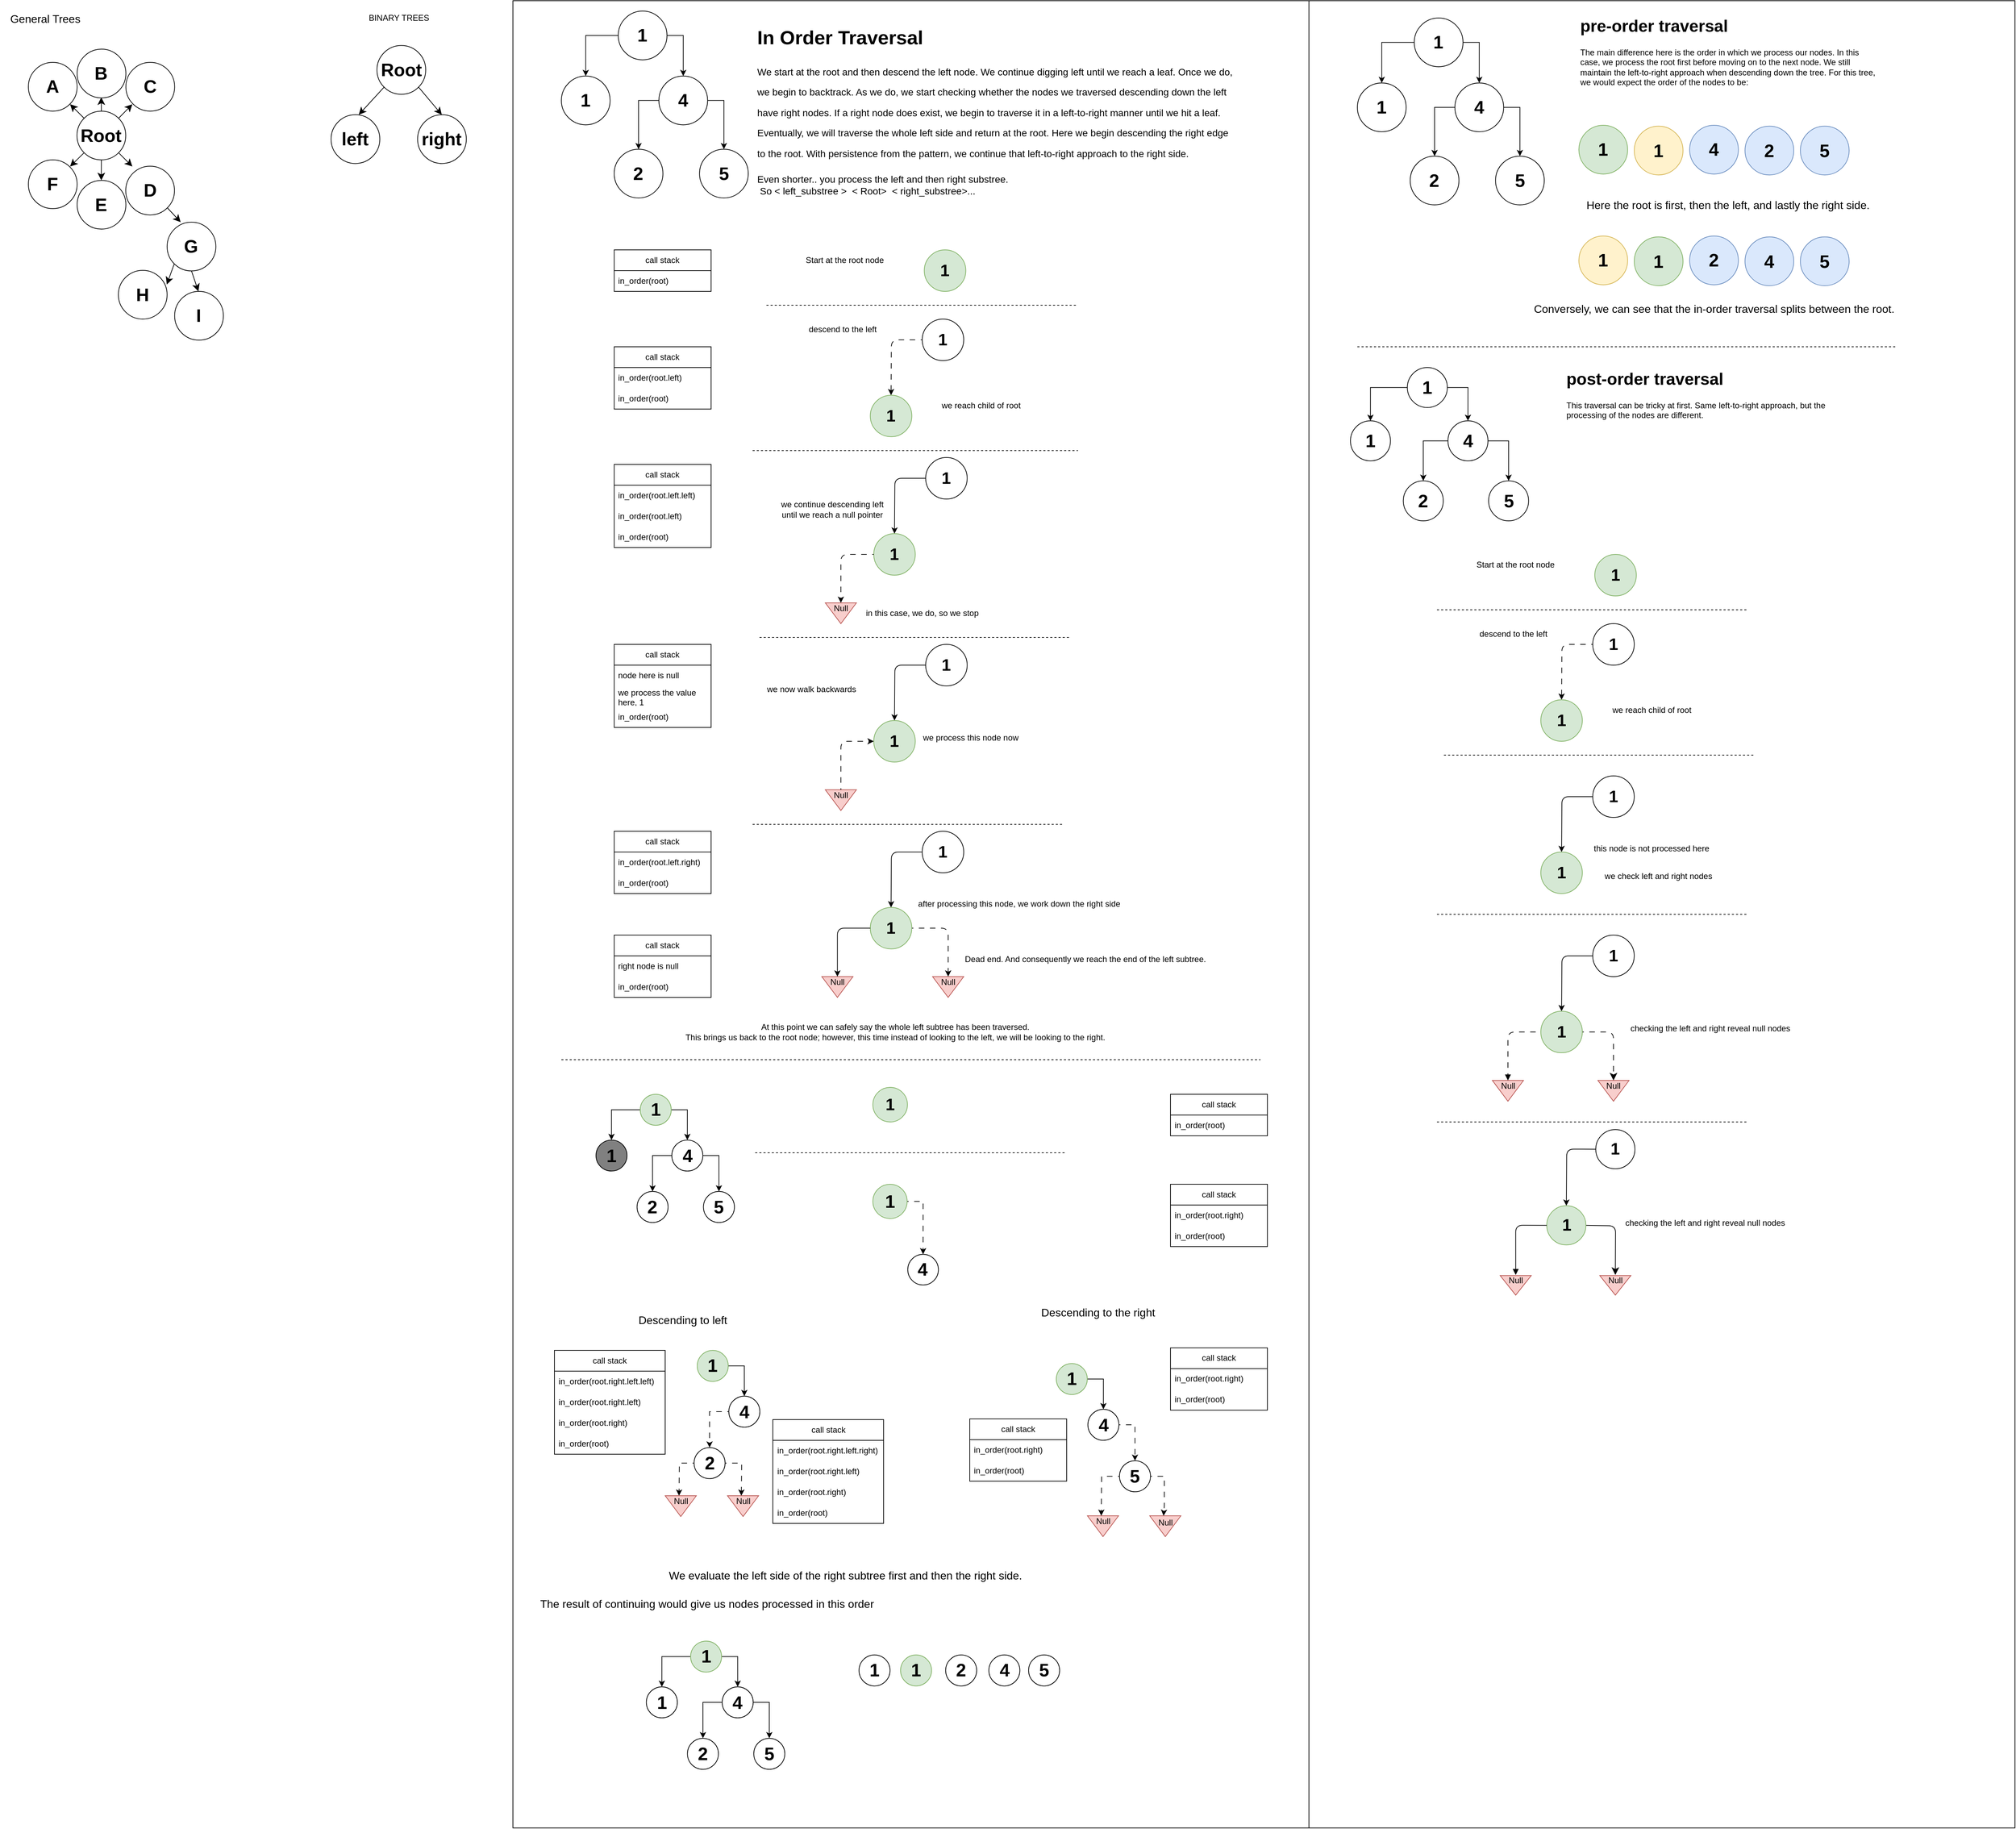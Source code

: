 <mxfile version="26.2.2">
  <diagram name="Page-1" id="28c0V_zp-TiMR2vPcXUR">
    <mxGraphModel dx="1900" dy="780" grid="1" gridSize="10" guides="1" tooltips="1" connect="1" arrows="1" fold="1" page="1" pageScale="1" pageWidth="850" pageHeight="1100" math="0" shadow="0">
      <root>
        <mxCell id="0" />
        <mxCell id="1" parent="0" />
        <mxCell id="PHoDI3Z7Dd6WKzNwkaG9-352" value="" style="rounded=0;whiteSpace=wrap;html=1;shadow=0;glass=0;movable=0;resizable=0;rotatable=0;deletable=0;editable=0;locked=1;connectable=0;" parent="1" vertex="1">
          <mxGeometry x="1070" y="20" width="1040" height="2640" as="geometry" />
        </mxCell>
        <mxCell id="PHoDI3Z7Dd6WKzNwkaG9-282" value="" style="rounded=0;whiteSpace=wrap;html=1;movable=0;resizable=0;rotatable=0;deletable=0;editable=0;locked=1;connectable=0;" parent="1" vertex="1">
          <mxGeometry x="-60" y="20" width="1150" height="2640" as="geometry" />
        </mxCell>
        <mxCell id="guaXYUS1TbYIzlUZuqkM-16" value="BINARY TREES" style="text;html=1;align=center;verticalAlign=middle;resizable=0;points=[];autosize=1;strokeColor=none;fillColor=none;" parent="1" vertex="1">
          <mxGeometry x="-280" y="30" width="110" height="30" as="geometry" />
        </mxCell>
        <mxCell id="guaXYUS1TbYIzlUZuqkM-41" value="" style="group;movable=1;resizable=1;rotatable=1;deletable=1;editable=1;locked=0;connectable=1;" parent="1" vertex="1" connectable="0">
          <mxGeometry x="349.3" y="380" width="245" height="60" as="geometry" />
        </mxCell>
        <mxCell id="guaXYUS1TbYIzlUZuqkM-29" value="Start at the root node" style="text;html=1;align=center;verticalAlign=middle;resizable=1;points=[];autosize=1;strokeColor=none;fillColor=none;movable=1;rotatable=1;deletable=1;editable=1;locked=0;connectable=1;" parent="guaXYUS1TbYIzlUZuqkM-41" vertex="1">
          <mxGeometry width="140" height="30" as="geometry" />
        </mxCell>
        <mxCell id="guaXYUS1TbYIzlUZuqkM-1" value="1" style="ellipse;whiteSpace=wrap;html=1;aspect=fixed;fillColor=#d5e8d4;strokeColor=#82b366;fontStyle=1;fontSize=24;movable=1;resizable=1;rotatable=1;deletable=1;editable=1;locked=0;connectable=1;" parent="guaXYUS1TbYIzlUZuqkM-41" vertex="1">
          <mxGeometry x="185" width="60" height="60" as="geometry" />
        </mxCell>
        <mxCell id="guaXYUS1TbYIzlUZuqkM-42" value="" style="group" parent="1" vertex="1" connectable="0">
          <mxGeometry x="356.3" y="480" width="330" height="170" as="geometry" />
        </mxCell>
        <mxCell id="guaXYUS1TbYIzlUZuqkM-35" value="descend to the left" style="text;html=1;align=center;verticalAlign=middle;resizable=0;points=[];autosize=1;strokeColor=none;fillColor=none;" parent="guaXYUS1TbYIzlUZuqkM-42" vertex="1">
          <mxGeometry width="120" height="30" as="geometry" />
        </mxCell>
        <mxCell id="guaXYUS1TbYIzlUZuqkM-36" style="edgeStyle=orthogonalEdgeStyle;rounded=1;orthogonalLoop=1;jettySize=auto;html=1;exitX=0;exitY=0.5;exitDx=0;exitDy=0;curved=0;flowAnimation=1;" parent="guaXYUS1TbYIzlUZuqkM-42" source="guaXYUS1TbYIzlUZuqkM-37" edge="1">
          <mxGeometry relative="1" as="geometry">
            <mxPoint x="130" y="110" as="targetPoint" />
          </mxGeometry>
        </mxCell>
        <mxCell id="guaXYUS1TbYIzlUZuqkM-37" value="1" style="ellipse;whiteSpace=wrap;html=1;aspect=fixed;fontStyle=1;fontSize=24;" parent="guaXYUS1TbYIzlUZuqkM-42" vertex="1">
          <mxGeometry x="175" width="60" height="60" as="geometry" />
        </mxCell>
        <mxCell id="guaXYUS1TbYIzlUZuqkM-38" value="1" style="ellipse;whiteSpace=wrap;html=1;aspect=fixed;fillColor=#d5e8d4;strokeColor=#82b366;fontStyle=1;fontSize=24;" parent="guaXYUS1TbYIzlUZuqkM-42" vertex="1">
          <mxGeometry x="100" y="110" width="60" height="60" as="geometry" />
        </mxCell>
        <mxCell id="guaXYUS1TbYIzlUZuqkM-39" value="we reach child of root" style="text;html=1;align=center;verticalAlign=middle;resizable=0;points=[];autosize=1;strokeColor=none;fillColor=none;" parent="guaXYUS1TbYIzlUZuqkM-42" vertex="1">
          <mxGeometry x="190" y="110" width="140" height="30" as="geometry" />
        </mxCell>
        <mxCell id="guaXYUS1TbYIzlUZuqkM-65" value="" style="group" parent="1" vertex="1" connectable="0">
          <mxGeometry x="316.3" y="680" width="310" height="240" as="geometry" />
        </mxCell>
        <mxCell id="guaXYUS1TbYIzlUZuqkM-44" value="we continue descending left &lt;br&gt;until we reach a null pointer" style="text;html=1;align=center;verticalAlign=middle;resizable=0;points=[];autosize=1;strokeColor=none;fillColor=none;" parent="guaXYUS1TbYIzlUZuqkM-65" vertex="1">
          <mxGeometry y="55" width="170" height="40" as="geometry" />
        </mxCell>
        <mxCell id="guaXYUS1TbYIzlUZuqkM-45" style="edgeStyle=orthogonalEdgeStyle;rounded=1;orthogonalLoop=1;jettySize=auto;html=1;exitX=0;exitY=0.5;exitDx=0;exitDy=0;curved=0;flowAnimation=0;" parent="guaXYUS1TbYIzlUZuqkM-65" source="guaXYUS1TbYIzlUZuqkM-46" edge="1">
          <mxGeometry relative="1" as="geometry">
            <mxPoint x="175" y="110" as="targetPoint" />
          </mxGeometry>
        </mxCell>
        <mxCell id="guaXYUS1TbYIzlUZuqkM-46" value="1" style="ellipse;whiteSpace=wrap;html=1;aspect=fixed;fontStyle=1;fontSize=24;" parent="guaXYUS1TbYIzlUZuqkM-65" vertex="1">
          <mxGeometry x="220" width="60" height="60" as="geometry" />
        </mxCell>
        <mxCell id="guaXYUS1TbYIzlUZuqkM-47" value="1" style="ellipse;whiteSpace=wrap;html=1;aspect=fixed;fillColor=#d5e8d4;strokeColor=#82b366;fontStyle=1;fontSize=24;" parent="guaXYUS1TbYIzlUZuqkM-65" vertex="1">
          <mxGeometry x="145" y="110" width="60" height="60" as="geometry" />
        </mxCell>
        <mxCell id="guaXYUS1TbYIzlUZuqkM-52" value="" style="edgeStyle=orthogonalEdgeStyle;rounded=1;orthogonalLoop=1;jettySize=auto;html=1;exitX=0;exitY=0.5;exitDx=0;exitDy=0;flowAnimation=1;curved=0;entryX=0;entryY=0.5;entryDx=0;entryDy=0;" parent="guaXYUS1TbYIzlUZuqkM-65" source="guaXYUS1TbYIzlUZuqkM-47" target="guaXYUS1TbYIzlUZuqkM-59" edge="1">
          <mxGeometry relative="1" as="geometry">
            <mxPoint x="90" y="200" as="targetPoint" />
            <mxPoint x="145" y="140" as="sourcePoint" />
          </mxGeometry>
        </mxCell>
        <mxCell id="guaXYUS1TbYIzlUZuqkM-62" value="" style="group" parent="guaXYUS1TbYIzlUZuqkM-65" vertex="1" connectable="0">
          <mxGeometry x="75" y="210" width="45" height="30" as="geometry" />
        </mxCell>
        <mxCell id="guaXYUS1TbYIzlUZuqkM-59" value="" style="triangle;whiteSpace=wrap;html=1;rotation=90;fillColor=#f8cecc;strokeColor=#b85450;" parent="guaXYUS1TbYIzlUZuqkM-62" vertex="1">
          <mxGeometry x="7.5" y="-7.5" width="30" height="45" as="geometry" />
        </mxCell>
        <mxCell id="guaXYUS1TbYIzlUZuqkM-61" value="Null" style="text;html=1;align=center;verticalAlign=middle;whiteSpace=wrap;rounded=0;" parent="guaXYUS1TbYIzlUZuqkM-62" vertex="1">
          <mxGeometry x="7.5" width="30" height="15" as="geometry" />
        </mxCell>
        <mxCell id="guaXYUS1TbYIzlUZuqkM-63" value="in this case, we do, so we stop" style="text;html=1;align=center;verticalAlign=middle;resizable=0;points=[];autosize=1;strokeColor=none;fillColor=none;" parent="guaXYUS1TbYIzlUZuqkM-65" vertex="1">
          <mxGeometry x="120" y="210" width="190" height="30" as="geometry" />
        </mxCell>
        <mxCell id="PHoDI3Z7Dd6WKzNwkaG9-5" value="call stack" style="swimlane;fontStyle=0;childLayout=stackLayout;horizontal=1;startSize=30;horizontalStack=0;resizeParent=1;resizeParentMax=0;resizeLast=0;collapsible=1;marginBottom=0;whiteSpace=wrap;html=1;" parent="1" vertex="1">
          <mxGeometry x="86.3" y="380" width="140" height="60" as="geometry" />
        </mxCell>
        <mxCell id="PHoDI3Z7Dd6WKzNwkaG9-8" value="in_order(root)" style="text;strokeColor=none;fillColor=none;align=left;verticalAlign=middle;spacingLeft=4;spacingRight=4;overflow=hidden;points=[[0,0.5],[1,0.5]];portConstraint=eastwest;rotatable=0;whiteSpace=wrap;html=1;" parent="PHoDI3Z7Dd6WKzNwkaG9-5" vertex="1">
          <mxGeometry y="30" width="140" height="30" as="geometry" />
        </mxCell>
        <mxCell id="PHoDI3Z7Dd6WKzNwkaG9-9" value="" style="endArrow=none;dashed=1;html=1;rounded=0;" parent="1" edge="1">
          <mxGeometry width="50" height="50" relative="1" as="geometry">
            <mxPoint x="306.3" y="460" as="sourcePoint" />
            <mxPoint x="756.3" y="460" as="targetPoint" />
          </mxGeometry>
        </mxCell>
        <mxCell id="PHoDI3Z7Dd6WKzNwkaG9-10" value="" style="endArrow=none;dashed=1;html=1;rounded=0;" parent="1" edge="1">
          <mxGeometry width="50" height="50" relative="1" as="geometry">
            <mxPoint x="286.3" y="670" as="sourcePoint" />
            <mxPoint x="756.3" y="670" as="targetPoint" />
          </mxGeometry>
        </mxCell>
        <mxCell id="PHoDI3Z7Dd6WKzNwkaG9-11" value="" style="endArrow=none;dashed=1;html=1;rounded=0;" parent="1" edge="1">
          <mxGeometry width="50" height="50" relative="1" as="geometry">
            <mxPoint x="296.3" y="940" as="sourcePoint" />
            <mxPoint x="746.3" y="940" as="targetPoint" />
          </mxGeometry>
        </mxCell>
        <mxCell id="PHoDI3Z7Dd6WKzNwkaG9-30" value="" style="group" parent="1" vertex="1" connectable="0">
          <mxGeometry x="246.3" y="950" width="435" height="240" as="geometry" />
        </mxCell>
        <mxCell id="guaXYUS1TbYIzlUZuqkM-69" value="1" style="ellipse;whiteSpace=wrap;html=1;aspect=fixed;fontStyle=1;fontSize=24;" parent="PHoDI3Z7Dd6WKzNwkaG9-30" vertex="1">
          <mxGeometry x="290" width="60" height="60" as="geometry" />
        </mxCell>
        <mxCell id="PHoDI3Z7Dd6WKzNwkaG9-20" value="" style="group" parent="PHoDI3Z7Dd6WKzNwkaG9-30" vertex="1" connectable="0">
          <mxGeometry y="50" width="435" height="190" as="geometry" />
        </mxCell>
        <mxCell id="guaXYUS1TbYIzlUZuqkM-76" value="we now walk backwards" style="text;html=1;align=center;verticalAlign=middle;resizable=0;points=[];autosize=1;strokeColor=none;fillColor=none;" parent="PHoDI3Z7Dd6WKzNwkaG9-20" vertex="1">
          <mxGeometry x="50" width="150" height="30" as="geometry" />
        </mxCell>
        <mxCell id="PHoDI3Z7Dd6WKzNwkaG9-13" value="we process this node now" style="text;html=1;align=center;verticalAlign=middle;resizable=0;points=[];autosize=1;strokeColor=none;fillColor=none;" parent="PHoDI3Z7Dd6WKzNwkaG9-20" vertex="1">
          <mxGeometry x="275" y="70" width="160" height="30" as="geometry" />
        </mxCell>
        <mxCell id="guaXYUS1TbYIzlUZuqkM-68" style="edgeStyle=orthogonalEdgeStyle;rounded=1;orthogonalLoop=1;jettySize=auto;html=1;exitX=0;exitY=0.5;exitDx=0;exitDy=0;curved=0;flowAnimation=0;" parent="PHoDI3Z7Dd6WKzNwkaG9-20" source="guaXYUS1TbYIzlUZuqkM-69" edge="1">
          <mxGeometry relative="1" as="geometry">
            <mxPoint x="245" y="60" as="targetPoint" />
          </mxGeometry>
        </mxCell>
        <mxCell id="guaXYUS1TbYIzlUZuqkM-70" value="1" style="ellipse;whiteSpace=wrap;html=1;aspect=fixed;fontStyle=1;fontSize=24;fillColor=#d5e8d4;strokeColor=#82b366;" parent="PHoDI3Z7Dd6WKzNwkaG9-20" vertex="1">
          <mxGeometry x="215" y="60" width="60" height="60" as="geometry" />
        </mxCell>
        <mxCell id="guaXYUS1TbYIzlUZuqkM-72" value="" style="group" parent="PHoDI3Z7Dd6WKzNwkaG9-20" vertex="1" connectable="0">
          <mxGeometry x="145" y="160" width="45" height="30" as="geometry" />
        </mxCell>
        <mxCell id="guaXYUS1TbYIzlUZuqkM-73" value="" style="triangle;whiteSpace=wrap;html=1;rotation=90;fillColor=#f8cecc;strokeColor=#b85450;" parent="guaXYUS1TbYIzlUZuqkM-72" vertex="1">
          <mxGeometry x="7.5" y="-7.5" width="30" height="45" as="geometry" />
        </mxCell>
        <mxCell id="guaXYUS1TbYIzlUZuqkM-74" value="Null" style="text;html=1;align=center;verticalAlign=middle;whiteSpace=wrap;rounded=0;" parent="guaXYUS1TbYIzlUZuqkM-72" vertex="1">
          <mxGeometry x="7.5" width="30" height="15" as="geometry" />
        </mxCell>
        <mxCell id="PHoDI3Z7Dd6WKzNwkaG9-15" style="edgeStyle=orthogonalEdgeStyle;rounded=1;orthogonalLoop=1;jettySize=auto;html=1;exitX=0.5;exitY=0;exitDx=0;exitDy=0;entryX=0;entryY=0.5;entryDx=0;entryDy=0;curved=0;flowAnimation=1;" parent="PHoDI3Z7Dd6WKzNwkaG9-20" source="guaXYUS1TbYIzlUZuqkM-74" target="guaXYUS1TbYIzlUZuqkM-70" edge="1">
          <mxGeometry relative="1" as="geometry" />
        </mxCell>
        <mxCell id="PHoDI3Z7Dd6WKzNwkaG9-47" value="" style="group" parent="1" vertex="1" connectable="0">
          <mxGeometry x="386.3" y="1220" width="560" height="243" as="geometry" />
        </mxCell>
        <mxCell id="PHoDI3Z7Dd6WKzNwkaG9-32" value="1" style="ellipse;whiteSpace=wrap;html=1;aspect=fixed;fontStyle=1;fontSize=24;" parent="PHoDI3Z7Dd6WKzNwkaG9-47" vertex="1">
          <mxGeometry x="145" width="60" height="60" as="geometry" />
        </mxCell>
        <mxCell id="PHoDI3Z7Dd6WKzNwkaG9-35" value="after processing this node, we work down the right side" style="text;html=1;align=center;verticalAlign=middle;resizable=0;points=[];autosize=1;strokeColor=none;fillColor=none;" parent="PHoDI3Z7Dd6WKzNwkaG9-47" vertex="1">
          <mxGeometry x="125" y="90" width="320" height="30" as="geometry" />
        </mxCell>
        <mxCell id="PHoDI3Z7Dd6WKzNwkaG9-36" style="edgeStyle=orthogonalEdgeStyle;rounded=1;orthogonalLoop=1;jettySize=auto;html=1;exitX=0;exitY=0.5;exitDx=0;exitDy=0;curved=0;flowAnimation=0;" parent="PHoDI3Z7Dd6WKzNwkaG9-47" source="PHoDI3Z7Dd6WKzNwkaG9-32" edge="1">
          <mxGeometry relative="1" as="geometry">
            <mxPoint x="100" y="110" as="targetPoint" />
          </mxGeometry>
        </mxCell>
        <mxCell id="PHoDI3Z7Dd6WKzNwkaG9-42" style="edgeStyle=orthogonalEdgeStyle;rounded=1;orthogonalLoop=1;jettySize=auto;html=1;exitX=1;exitY=0.5;exitDx=0;exitDy=0;curved=0;entryX=0.5;entryY=0;entryDx=0;entryDy=0;flowAnimation=1;" parent="PHoDI3Z7Dd6WKzNwkaG9-47" source="PHoDI3Z7Dd6WKzNwkaG9-37" target="PHoDI3Z7Dd6WKzNwkaG9-45" edge="1">
          <mxGeometry relative="1" as="geometry">
            <mxPoint x="185" y="210" as="targetPoint" />
          </mxGeometry>
        </mxCell>
        <mxCell id="PHoDI3Z7Dd6WKzNwkaG9-37" value="1" style="ellipse;whiteSpace=wrap;html=1;aspect=fixed;fontStyle=1;fontSize=24;fillColor=#d5e8d4;strokeColor=#82b366;" parent="PHoDI3Z7Dd6WKzNwkaG9-47" vertex="1">
          <mxGeometry x="70" y="110" width="60" height="60" as="geometry" />
        </mxCell>
        <mxCell id="PHoDI3Z7Dd6WKzNwkaG9-38" value="" style="group" parent="PHoDI3Z7Dd6WKzNwkaG9-47" vertex="1" connectable="0">
          <mxGeometry y="210" width="45" height="30" as="geometry" />
        </mxCell>
        <mxCell id="PHoDI3Z7Dd6WKzNwkaG9-39" value="" style="triangle;whiteSpace=wrap;html=1;rotation=90;fillColor=#f8cecc;strokeColor=#b85450;" parent="PHoDI3Z7Dd6WKzNwkaG9-38" vertex="1">
          <mxGeometry x="7.5" y="-7.5" width="30" height="45" as="geometry" />
        </mxCell>
        <mxCell id="PHoDI3Z7Dd6WKzNwkaG9-40" value="Null" style="text;html=1;align=center;verticalAlign=middle;whiteSpace=wrap;rounded=0;" parent="PHoDI3Z7Dd6WKzNwkaG9-38" vertex="1">
          <mxGeometry x="7.5" width="30" height="15" as="geometry" />
        </mxCell>
        <mxCell id="PHoDI3Z7Dd6WKzNwkaG9-41" style="edgeStyle=orthogonalEdgeStyle;rounded=1;orthogonalLoop=1;jettySize=auto;html=1;exitX=0.5;exitY=0;exitDx=0;exitDy=0;entryX=0;entryY=0.5;entryDx=0;entryDy=0;curved=0;flowAnimation=0;endArrow=none;startFill=1;startArrow=classic;" parent="PHoDI3Z7Dd6WKzNwkaG9-47" source="PHoDI3Z7Dd6WKzNwkaG9-40" target="PHoDI3Z7Dd6WKzNwkaG9-37" edge="1">
          <mxGeometry relative="1" as="geometry" />
        </mxCell>
        <mxCell id="PHoDI3Z7Dd6WKzNwkaG9-43" value="" style="group" parent="PHoDI3Z7Dd6WKzNwkaG9-47" vertex="1" connectable="0">
          <mxGeometry x="160" y="210" width="45" height="30" as="geometry" />
        </mxCell>
        <mxCell id="PHoDI3Z7Dd6WKzNwkaG9-44" value="" style="triangle;whiteSpace=wrap;html=1;rotation=90;fillColor=#f8cecc;strokeColor=#b85450;" parent="PHoDI3Z7Dd6WKzNwkaG9-43" vertex="1">
          <mxGeometry x="7.5" y="-7.5" width="30" height="45" as="geometry" />
        </mxCell>
        <mxCell id="PHoDI3Z7Dd6WKzNwkaG9-45" value="Null" style="text;html=1;align=center;verticalAlign=middle;whiteSpace=wrap;rounded=0;" parent="PHoDI3Z7Dd6WKzNwkaG9-43" vertex="1">
          <mxGeometry x="7.5" width="30" height="15" as="geometry" />
        </mxCell>
        <mxCell id="PHoDI3Z7Dd6WKzNwkaG9-46" value="&lt;div align=&quot;left&quot;&gt;Dead end. And consequently we reach the end of the left subtree.&lt;/div&gt;" style="text;html=1;align=left;verticalAlign=middle;resizable=0;points=[];autosize=1;strokeColor=none;fillColor=none;" parent="PHoDI3Z7Dd6WKzNwkaG9-47" vertex="1">
          <mxGeometry x="205" y="170" width="370" height="30" as="geometry" />
        </mxCell>
        <mxCell id="PHoDI3Z7Dd6WKzNwkaG9-48" value="&lt;h1&gt;pre-order traversal&lt;/h1&gt;&lt;div&gt;The main difference here is the order in which we process our nodes. In this case, we process the root first before moving on to the next node. We still maintain the left-to-right approach when descending down the tree. For this tree, we would expect the order of the nodes to be:&lt;/div&gt;&lt;div&gt;&lt;br&gt;&lt;/div&gt;&lt;div&gt;&lt;br&gt;&lt;/div&gt;&lt;div&gt;&lt;br&gt;&lt;/div&gt;&lt;div&gt;&lt;br&gt;&lt;/div&gt;&lt;div&gt;&lt;br&gt;&lt;/div&gt;&lt;div&gt;&lt;br&gt;&lt;/div&gt;&lt;div&gt;&lt;br&gt;&lt;/div&gt;&lt;div&gt;&lt;br&gt;&lt;/div&gt;" style="text;whiteSpace=wrap;html=1;" parent="1" vertex="1">
          <mxGeometry x="1480" y="20" width="430" height="160" as="geometry" />
        </mxCell>
        <mxCell id="PHoDI3Z7Dd6WKzNwkaG9-50" value="call stack" style="swimlane;fontStyle=0;childLayout=stackLayout;horizontal=1;startSize=30;horizontalStack=0;resizeParent=1;resizeParentMax=0;resizeLast=0;collapsible=1;marginBottom=0;whiteSpace=wrap;html=1;" parent="1" vertex="1">
          <mxGeometry x="86.3" y="520" width="140" height="90" as="geometry" />
        </mxCell>
        <mxCell id="PHoDI3Z7Dd6WKzNwkaG9-52" value="in_order(root.left)" style="text;strokeColor=none;fillColor=none;align=left;verticalAlign=middle;spacingLeft=4;spacingRight=4;overflow=hidden;points=[[0,0.5],[1,0.5]];portConstraint=eastwest;rotatable=0;whiteSpace=wrap;html=1;" parent="PHoDI3Z7Dd6WKzNwkaG9-50" vertex="1">
          <mxGeometry y="30" width="140" height="30" as="geometry" />
        </mxCell>
        <mxCell id="PHoDI3Z7Dd6WKzNwkaG9-53" value="in_order(root)" style="text;strokeColor=none;fillColor=none;align=left;verticalAlign=middle;spacingLeft=4;spacingRight=4;overflow=hidden;points=[[0,0.5],[1,0.5]];portConstraint=eastwest;rotatable=0;whiteSpace=wrap;html=1;" parent="PHoDI3Z7Dd6WKzNwkaG9-50" vertex="1">
          <mxGeometry y="60" width="140" height="30" as="geometry" />
        </mxCell>
        <mxCell id="PHoDI3Z7Dd6WKzNwkaG9-54" value="call stack" style="swimlane;fontStyle=0;childLayout=stackLayout;horizontal=1;startSize=30;horizontalStack=0;resizeParent=1;resizeParentMax=0;resizeLast=0;collapsible=1;marginBottom=0;whiteSpace=wrap;html=1;" parent="1" vertex="1">
          <mxGeometry x="86.3" y="690" width="140" height="120" as="geometry" />
        </mxCell>
        <mxCell id="PHoDI3Z7Dd6WKzNwkaG9-55" value="in_order(root.left.left)" style="text;strokeColor=none;fillColor=none;align=left;verticalAlign=middle;spacingLeft=4;spacingRight=4;overflow=hidden;points=[[0,0.5],[1,0.5]];portConstraint=eastwest;rotatable=0;whiteSpace=wrap;html=1;" parent="PHoDI3Z7Dd6WKzNwkaG9-54" vertex="1">
          <mxGeometry y="30" width="140" height="30" as="geometry" />
        </mxCell>
        <mxCell id="PHoDI3Z7Dd6WKzNwkaG9-56" value="in_order(root.left)" style="text;strokeColor=none;fillColor=none;align=left;verticalAlign=middle;spacingLeft=4;spacingRight=4;overflow=hidden;points=[[0,0.5],[1,0.5]];portConstraint=eastwest;rotatable=0;whiteSpace=wrap;html=1;" parent="PHoDI3Z7Dd6WKzNwkaG9-54" vertex="1">
          <mxGeometry y="60" width="140" height="30" as="geometry" />
        </mxCell>
        <mxCell id="PHoDI3Z7Dd6WKzNwkaG9-57" value="in_order(root)" style="text;strokeColor=none;fillColor=none;align=left;verticalAlign=middle;spacingLeft=4;spacingRight=4;overflow=hidden;points=[[0,0.5],[1,0.5]];portConstraint=eastwest;rotatable=0;whiteSpace=wrap;html=1;" parent="PHoDI3Z7Dd6WKzNwkaG9-54" vertex="1">
          <mxGeometry y="90" width="140" height="30" as="geometry" />
        </mxCell>
        <mxCell id="PHoDI3Z7Dd6WKzNwkaG9-61" value="call stack" style="swimlane;fontStyle=0;childLayout=stackLayout;horizontal=1;startSize=30;horizontalStack=0;resizeParent=1;resizeParentMax=0;resizeLast=0;collapsible=1;marginBottom=0;whiteSpace=wrap;html=1;" parent="1" vertex="1">
          <mxGeometry x="86.3" y="950" width="140" height="120" as="geometry" />
        </mxCell>
        <mxCell id="PHoDI3Z7Dd6WKzNwkaG9-62" value="node here is null" style="text;strokeColor=none;fillColor=none;align=left;verticalAlign=middle;spacingLeft=4;spacingRight=4;overflow=hidden;points=[[0,0.5],[1,0.5]];portConstraint=eastwest;rotatable=0;whiteSpace=wrap;html=1;" parent="PHoDI3Z7Dd6WKzNwkaG9-61" vertex="1">
          <mxGeometry y="30" width="140" height="30" as="geometry" />
        </mxCell>
        <UserObject label="we process the value here, 1" link="in_order(root.left)" id="PHoDI3Z7Dd6WKzNwkaG9-63">
          <mxCell style="text;strokeColor=none;fillColor=none;align=left;verticalAlign=middle;spacingLeft=4;spacingRight=4;overflow=hidden;points=[[0,0.5],[1,0.5]];portConstraint=eastwest;rotatable=0;whiteSpace=wrap;html=1;" parent="PHoDI3Z7Dd6WKzNwkaG9-61" vertex="1">
            <mxGeometry y="60" width="140" height="30" as="geometry" />
          </mxCell>
        </UserObject>
        <mxCell id="PHoDI3Z7Dd6WKzNwkaG9-64" value="in_order(root)" style="text;strokeColor=none;fillColor=none;align=left;verticalAlign=middle;spacingLeft=4;spacingRight=4;overflow=hidden;points=[[0,0.5],[1,0.5]];portConstraint=eastwest;rotatable=0;whiteSpace=wrap;html=1;" parent="PHoDI3Z7Dd6WKzNwkaG9-61" vertex="1">
          <mxGeometry y="90" width="140" height="30" as="geometry" />
        </mxCell>
        <mxCell id="PHoDI3Z7Dd6WKzNwkaG9-65" value="call stack" style="swimlane;fontStyle=0;childLayout=stackLayout;horizontal=1;startSize=30;horizontalStack=0;resizeParent=1;resizeParentMax=0;resizeLast=0;collapsible=1;marginBottom=0;whiteSpace=wrap;html=1;" parent="1" vertex="1">
          <mxGeometry x="86.3" y="1220" width="140" height="90" as="geometry">
            <mxRectangle x="40" y="1290" width="90" height="30" as="alternateBounds" />
          </mxGeometry>
        </mxCell>
        <mxCell id="PHoDI3Z7Dd6WKzNwkaG9-68" value="in_order(root.left.right)" style="text;strokeColor=none;fillColor=none;align=left;verticalAlign=middle;spacingLeft=4;spacingRight=4;overflow=hidden;points=[[0,0.5],[1,0.5]];portConstraint=eastwest;rotatable=0;whiteSpace=wrap;html=1;" parent="PHoDI3Z7Dd6WKzNwkaG9-65" vertex="1">
          <mxGeometry y="30" width="140" height="30" as="geometry" />
        </mxCell>
        <mxCell id="PHoDI3Z7Dd6WKzNwkaG9-69" value="in_order(root)" style="text;strokeColor=none;fillColor=none;align=left;verticalAlign=middle;spacingLeft=4;spacingRight=4;overflow=hidden;points=[[0,0.5],[1,0.5]];portConstraint=eastwest;rotatable=0;whiteSpace=wrap;html=1;" parent="PHoDI3Z7Dd6WKzNwkaG9-65" vertex="1">
          <mxGeometry y="60" width="140" height="30" as="geometry" />
        </mxCell>
        <mxCell id="PHoDI3Z7Dd6WKzNwkaG9-75" value="" style="endArrow=none;dashed=1;html=1;rounded=0;" parent="1" edge="1">
          <mxGeometry width="50" height="50" relative="1" as="geometry">
            <mxPoint x="286.3" y="1210" as="sourcePoint" />
            <mxPoint x="736.3" y="1210" as="targetPoint" />
          </mxGeometry>
        </mxCell>
        <mxCell id="PHoDI3Z7Dd6WKzNwkaG9-88" value="At this point we can safely say the whole left subtree has been traversed.&lt;br&gt;This brings us back to the root node; however, this time instead of looking to the left, we will be looking to the right." style="text;html=1;align=center;verticalAlign=middle;resizable=0;points=[];autosize=1;strokeColor=none;fillColor=none;" parent="1" vertex="1">
          <mxGeometry x="177.43" y="1490" width="630" height="40" as="geometry" />
        </mxCell>
        <mxCell id="PHoDI3Z7Dd6WKzNwkaG9-90" value="call stack" style="swimlane;fontStyle=0;childLayout=stackLayout;horizontal=1;startSize=30;horizontalStack=0;resizeParent=1;resizeParentMax=0;resizeLast=0;collapsible=1;marginBottom=0;whiteSpace=wrap;html=1;" parent="1" vertex="1">
          <mxGeometry x="86.3" y="1370" width="140" height="90" as="geometry">
            <mxRectangle x="40" y="1290" width="90" height="30" as="alternateBounds" />
          </mxGeometry>
        </mxCell>
        <mxCell id="PHoDI3Z7Dd6WKzNwkaG9-91" value="right node is null" style="text;strokeColor=none;fillColor=none;align=left;verticalAlign=middle;spacingLeft=4;spacingRight=4;overflow=hidden;points=[[0,0.5],[1,0.5]];portConstraint=eastwest;rotatable=0;whiteSpace=wrap;html=1;" parent="PHoDI3Z7Dd6WKzNwkaG9-90" vertex="1">
          <mxGeometry y="30" width="140" height="30" as="geometry" />
        </mxCell>
        <mxCell id="PHoDI3Z7Dd6WKzNwkaG9-92" value="in_order(root)" style="text;strokeColor=none;fillColor=none;align=left;verticalAlign=middle;spacingLeft=4;spacingRight=4;overflow=hidden;points=[[0,0.5],[1,0.5]];portConstraint=eastwest;rotatable=0;whiteSpace=wrap;html=1;" parent="PHoDI3Z7Dd6WKzNwkaG9-90" vertex="1">
          <mxGeometry y="60" width="140" height="30" as="geometry" />
        </mxCell>
        <mxCell id="PHoDI3Z7Dd6WKzNwkaG9-181" value="" style="endArrow=none;dashed=1;html=1;rounded=0;" parent="1" edge="1">
          <mxGeometry width="50" height="50" relative="1" as="geometry">
            <mxPoint x="10" y="1550" as="sourcePoint" />
            <mxPoint x="1020" y="1550" as="targetPoint" />
          </mxGeometry>
        </mxCell>
        <mxCell id="PHoDI3Z7Dd6WKzNwkaG9-182" value="The result of continuing would give us nodes processed in this order" style="text;html=1;align=center;verticalAlign=middle;resizable=0;points=[];autosize=1;strokeColor=none;fillColor=none;fontSize=16;" parent="1" vertex="1">
          <mxGeometry x="-35" y="2321" width="510" height="30" as="geometry" />
        </mxCell>
        <mxCell id="PHoDI3Z7Dd6WKzNwkaG9-200" value="" style="group" parent="1" vertex="1" connectable="0">
          <mxGeometry x="1160" y="45" width="270" height="270" as="geometry" />
        </mxCell>
        <mxCell id="PHoDI3Z7Dd6WKzNwkaG9-201" style="edgeStyle=orthogonalEdgeStyle;rounded=0;orthogonalLoop=1;jettySize=auto;html=1;exitX=1;exitY=0.5;exitDx=0;exitDy=0;entryX=0.5;entryY=0;entryDx=0;entryDy=0;" parent="PHoDI3Z7Dd6WKzNwkaG9-200" source="PHoDI3Z7Dd6WKzNwkaG9-203" target="PHoDI3Z7Dd6WKzNwkaG9-206" edge="1">
          <mxGeometry relative="1" as="geometry" />
        </mxCell>
        <mxCell id="PHoDI3Z7Dd6WKzNwkaG9-202" style="edgeStyle=orthogonalEdgeStyle;rounded=0;orthogonalLoop=1;jettySize=auto;html=1;exitX=0;exitY=0.5;exitDx=0;exitDy=0;entryX=0.5;entryY=0;entryDx=0;entryDy=0;" parent="PHoDI3Z7Dd6WKzNwkaG9-200" source="PHoDI3Z7Dd6WKzNwkaG9-203" target="PHoDI3Z7Dd6WKzNwkaG9-207" edge="1">
          <mxGeometry relative="1" as="geometry" />
        </mxCell>
        <mxCell id="PHoDI3Z7Dd6WKzNwkaG9-203" value="1" style="ellipse;whiteSpace=wrap;html=1;aspect=fixed;fontSize=26;fontStyle=1" parent="PHoDI3Z7Dd6WKzNwkaG9-200" vertex="1">
          <mxGeometry x="82.174" width="70.435" height="70.435" as="geometry" />
        </mxCell>
        <mxCell id="PHoDI3Z7Dd6WKzNwkaG9-204" style="edgeStyle=orthogonalEdgeStyle;rounded=0;orthogonalLoop=1;jettySize=auto;html=1;exitX=1;exitY=0.5;exitDx=0;exitDy=0;entryX=0.5;entryY=0;entryDx=0;entryDy=0;" parent="PHoDI3Z7Dd6WKzNwkaG9-200" source="PHoDI3Z7Dd6WKzNwkaG9-206" target="PHoDI3Z7Dd6WKzNwkaG9-208" edge="1">
          <mxGeometry relative="1" as="geometry" />
        </mxCell>
        <mxCell id="PHoDI3Z7Dd6WKzNwkaG9-205" style="edgeStyle=orthogonalEdgeStyle;rounded=0;orthogonalLoop=1;jettySize=auto;html=1;exitX=0;exitY=0.5;exitDx=0;exitDy=0;" parent="PHoDI3Z7Dd6WKzNwkaG9-200" source="PHoDI3Z7Dd6WKzNwkaG9-206" target="PHoDI3Z7Dd6WKzNwkaG9-209" edge="1">
          <mxGeometry relative="1" as="geometry" />
        </mxCell>
        <mxCell id="PHoDI3Z7Dd6WKzNwkaG9-206" value="4" style="ellipse;whiteSpace=wrap;html=1;aspect=fixed;fontSize=26;fontStyle=1" parent="PHoDI3Z7Dd6WKzNwkaG9-200" vertex="1">
          <mxGeometry x="140.87" y="93.913" width="70.435" height="70.435" as="geometry" />
        </mxCell>
        <mxCell id="PHoDI3Z7Dd6WKzNwkaG9-207" value="1" style="ellipse;whiteSpace=wrap;html=1;aspect=fixed;fontSize=26;fontStyle=1" parent="PHoDI3Z7Dd6WKzNwkaG9-200" vertex="1">
          <mxGeometry y="93.913" width="70.435" height="70.435" as="geometry" />
        </mxCell>
        <mxCell id="PHoDI3Z7Dd6WKzNwkaG9-208" value="5" style="ellipse;whiteSpace=wrap;html=1;aspect=fixed;fontSize=26;fontStyle=1" parent="PHoDI3Z7Dd6WKzNwkaG9-200" vertex="1">
          <mxGeometry x="199.565" y="199.565" width="70.435" height="70.435" as="geometry" />
        </mxCell>
        <mxCell id="PHoDI3Z7Dd6WKzNwkaG9-209" value="2" style="ellipse;whiteSpace=wrap;html=1;aspect=fixed;fontSize=26;fontStyle=1" parent="PHoDI3Z7Dd6WKzNwkaG9-200" vertex="1">
          <mxGeometry x="76.304" y="199.565" width="70.435" height="70.435" as="geometry" />
        </mxCell>
        <mxCell id="PHoDI3Z7Dd6WKzNwkaG9-222" style="edgeStyle=none;curved=1;rounded=0;orthogonalLoop=1;jettySize=auto;html=1;exitX=0;exitY=1;exitDx=0;exitDy=0;fontSize=12;startSize=8;endSize=8;" parent="1" source="PHoDI3Z7Dd6WKzNwkaG9-213" edge="1">
          <mxGeometry relative="1" as="geometry">
            <mxPoint x="-282.72" y="184.78" as="targetPoint" />
          </mxGeometry>
        </mxCell>
        <mxCell id="PHoDI3Z7Dd6WKzNwkaG9-223" style="edgeStyle=none;curved=1;rounded=0;orthogonalLoop=1;jettySize=auto;html=1;exitX=1;exitY=1;exitDx=0;exitDy=0;fontSize=12;startSize=8;endSize=8;" parent="1" source="PHoDI3Z7Dd6WKzNwkaG9-213" edge="1">
          <mxGeometry relative="1" as="geometry">
            <mxPoint x="-162.72" y="184.78" as="targetPoint" />
          </mxGeometry>
        </mxCell>
        <mxCell id="PHoDI3Z7Dd6WKzNwkaG9-213" value="Root" style="ellipse;whiteSpace=wrap;html=1;aspect=fixed;fontSize=26;fontStyle=1" parent="1" vertex="1">
          <mxGeometry x="-256.416" y="84.78" width="70.435" height="70.435" as="geometry" />
        </mxCell>
        <mxCell id="PHoDI3Z7Dd6WKzNwkaG9-224" value="left" style="ellipse;whiteSpace=wrap;html=1;aspect=fixed;fontSize=26;fontStyle=1" parent="1" vertex="1">
          <mxGeometry x="-322.716" y="184.78" width="70.435" height="70.435" as="geometry" />
        </mxCell>
        <mxCell id="PHoDI3Z7Dd6WKzNwkaG9-225" value="right" style="ellipse;whiteSpace=wrap;html=1;aspect=fixed;fontSize=26;fontStyle=1" parent="1" vertex="1">
          <mxGeometry x="-197.716" y="184.78" width="70.435" height="70.435" as="geometry" />
        </mxCell>
        <mxCell id="PHoDI3Z7Dd6WKzNwkaG9-227" style="edgeStyle=none;curved=1;rounded=0;orthogonalLoop=1;jettySize=auto;html=1;exitX=0.5;exitY=0;exitDx=0;exitDy=0;fontSize=12;startSize=8;endSize=8;" parent="1" source="PHoDI3Z7Dd6WKzNwkaG9-226" edge="1">
          <mxGeometry relative="1" as="geometry">
            <mxPoint x="-654.721" y="159.57" as="targetPoint" />
          </mxGeometry>
        </mxCell>
        <mxCell id="PHoDI3Z7Dd6WKzNwkaG9-228" style="edgeStyle=none;curved=1;rounded=0;orthogonalLoop=1;jettySize=auto;html=1;exitX=1;exitY=0;exitDx=0;exitDy=0;fontSize=12;startSize=8;endSize=8;" parent="1" source="PHoDI3Z7Dd6WKzNwkaG9-226" edge="1">
          <mxGeometry relative="1" as="geometry">
            <mxPoint x="-609.78" y="169.57" as="targetPoint" />
          </mxGeometry>
        </mxCell>
        <mxCell id="PHoDI3Z7Dd6WKzNwkaG9-229" style="edgeStyle=none;curved=1;rounded=0;orthogonalLoop=1;jettySize=auto;html=1;exitX=0;exitY=0;exitDx=0;exitDy=0;fontSize=12;startSize=8;endSize=8;" parent="1" source="PHoDI3Z7Dd6WKzNwkaG9-226" edge="1">
          <mxGeometry relative="1" as="geometry">
            <mxPoint x="-699.78" y="169.57" as="targetPoint" />
          </mxGeometry>
        </mxCell>
        <mxCell id="PHoDI3Z7Dd6WKzNwkaG9-230" style="edgeStyle=none;curved=1;rounded=0;orthogonalLoop=1;jettySize=auto;html=1;exitX=0;exitY=1;exitDx=0;exitDy=0;fontSize=12;startSize=8;endSize=8;" parent="1" source="PHoDI3Z7Dd6WKzNwkaG9-226" edge="1">
          <mxGeometry relative="1" as="geometry">
            <mxPoint x="-699.78" y="259.57" as="targetPoint" />
          </mxGeometry>
        </mxCell>
        <mxCell id="PHoDI3Z7Dd6WKzNwkaG9-231" style="edgeStyle=none;curved=1;rounded=0;orthogonalLoop=1;jettySize=auto;html=1;exitX=0.5;exitY=1;exitDx=0;exitDy=0;fontSize=12;startSize=8;endSize=8;" parent="1" source="PHoDI3Z7Dd6WKzNwkaG9-226" edge="1">
          <mxGeometry relative="1" as="geometry">
            <mxPoint x="-654.721" y="279.57" as="targetPoint" />
          </mxGeometry>
        </mxCell>
        <mxCell id="PHoDI3Z7Dd6WKzNwkaG9-232" style="edgeStyle=none;curved=1;rounded=0;orthogonalLoop=1;jettySize=auto;html=1;exitX=1;exitY=1;exitDx=0;exitDy=0;fontSize=12;startSize=8;endSize=8;" parent="1" source="PHoDI3Z7Dd6WKzNwkaG9-226" edge="1">
          <mxGeometry relative="1" as="geometry">
            <mxPoint x="-609.78" y="259.57" as="targetPoint" />
          </mxGeometry>
        </mxCell>
        <mxCell id="PHoDI3Z7Dd6WKzNwkaG9-226" value="Root" style="ellipse;whiteSpace=wrap;html=1;aspect=fixed;fontSize=26;fontStyle=1" parent="1" vertex="1">
          <mxGeometry x="-689.776" y="179.57" width="70.435" height="70.435" as="geometry" />
        </mxCell>
        <mxCell id="PHoDI3Z7Dd6WKzNwkaG9-233" value="A" style="ellipse;whiteSpace=wrap;html=1;aspect=fixed;fontSize=26;fontStyle=1" parent="1" vertex="1">
          <mxGeometry x="-759.996" y="109.14" width="70.435" height="70.435" as="geometry" />
        </mxCell>
        <mxCell id="PHoDI3Z7Dd6WKzNwkaG9-234" value="B" style="ellipse;whiteSpace=wrap;html=1;aspect=fixed;fontSize=26;fontStyle=1" parent="1" vertex="1">
          <mxGeometry x="-689.566" y="90" width="70.435" height="70.435" as="geometry" />
        </mxCell>
        <mxCell id="PHoDI3Z7Dd6WKzNwkaG9-235" value="C" style="ellipse;whiteSpace=wrap;html=1;aspect=fixed;fontSize=26;fontStyle=1" parent="1" vertex="1">
          <mxGeometry x="-619.136" y="109.14" width="70.435" height="70.435" as="geometry" />
        </mxCell>
        <mxCell id="PHoDI3Z7Dd6WKzNwkaG9-236" value="F" style="ellipse;whiteSpace=wrap;html=1;aspect=fixed;fontSize=26;fontStyle=1" parent="1" vertex="1">
          <mxGeometry x="-759.996" y="250" width="70.435" height="70.435" as="geometry" />
        </mxCell>
        <mxCell id="PHoDI3Z7Dd6WKzNwkaG9-237" value="E" style="ellipse;whiteSpace=wrap;html=1;aspect=fixed;fontSize=26;fontStyle=1" parent="1" vertex="1">
          <mxGeometry x="-689.566" y="279.57" width="70.435" height="70.435" as="geometry" />
        </mxCell>
        <mxCell id="PHoDI3Z7Dd6WKzNwkaG9-240" style="edgeStyle=none;curved=1;rounded=0;orthogonalLoop=1;jettySize=auto;html=1;exitX=1;exitY=1;exitDx=0;exitDy=0;fontSize=12;startSize=8;endSize=8;" parent="1" source="PHoDI3Z7Dd6WKzNwkaG9-238" edge="1">
          <mxGeometry relative="1" as="geometry">
            <mxPoint x="-540" y="340.0" as="targetPoint" />
          </mxGeometry>
        </mxCell>
        <mxCell id="PHoDI3Z7Dd6WKzNwkaG9-238" value="D" style="ellipse;whiteSpace=wrap;html=1;aspect=fixed;fontSize=26;fontStyle=1" parent="1" vertex="1">
          <mxGeometry x="-619.346" y="259.14" width="70.435" height="70.435" as="geometry" />
        </mxCell>
        <mxCell id="PHoDI3Z7Dd6WKzNwkaG9-239" value="General Trees" style="text;html=1;align=center;verticalAlign=middle;resizable=0;points=[];autosize=1;strokeColor=none;fillColor=none;fontSize=16;" parent="1" vertex="1">
          <mxGeometry x="-801" y="31" width="130" height="30" as="geometry" />
        </mxCell>
        <mxCell id="PHoDI3Z7Dd6WKzNwkaG9-242" style="edgeStyle=none;curved=1;rounded=0;orthogonalLoop=1;jettySize=auto;html=1;exitX=0.5;exitY=1;exitDx=0;exitDy=0;fontSize=12;startSize=8;endSize=8;" parent="1" source="PHoDI3Z7Dd6WKzNwkaG9-241" edge="1">
          <mxGeometry relative="1" as="geometry">
            <mxPoint x="-514.353" y="440.0" as="targetPoint" />
          </mxGeometry>
        </mxCell>
        <mxCell id="PHoDI3Z7Dd6WKzNwkaG9-243" style="edgeStyle=none;curved=1;rounded=0;orthogonalLoop=1;jettySize=auto;html=1;exitX=0;exitY=1;exitDx=0;exitDy=0;fontSize=12;startSize=8;endSize=8;" parent="1" source="PHoDI3Z7Dd6WKzNwkaG9-241" edge="1">
          <mxGeometry relative="1" as="geometry">
            <mxPoint x="-560" y="430.0" as="targetPoint" />
          </mxGeometry>
        </mxCell>
        <mxCell id="PHoDI3Z7Dd6WKzNwkaG9-241" value="G" style="ellipse;whiteSpace=wrap;html=1;aspect=fixed;fontSize=26;fontStyle=1" parent="1" vertex="1">
          <mxGeometry x="-559.566" y="340" width="70.435" height="70.435" as="geometry" />
        </mxCell>
        <mxCell id="PHoDI3Z7Dd6WKzNwkaG9-244" value="I" style="ellipse;whiteSpace=wrap;html=1;aspect=fixed;fontSize=26;fontStyle=1" parent="1" vertex="1">
          <mxGeometry x="-548.706" y="440" width="70.435" height="70.435" as="geometry" />
        </mxCell>
        <mxCell id="PHoDI3Z7Dd6WKzNwkaG9-245" value="H" style="ellipse;whiteSpace=wrap;html=1;aspect=fixed;fontSize=26;fontStyle=1" parent="1" vertex="1">
          <mxGeometry x="-629.996" y="409.57" width="70.435" height="70.435" as="geometry" />
        </mxCell>
        <mxCell id="PHoDI3Z7Dd6WKzNwkaG9-251" value="" style="group" parent="1" vertex="1" connectable="0">
          <mxGeometry x="1480.004" y="200.003" width="390.426" height="71.737" as="geometry" />
        </mxCell>
        <mxCell id="PHoDI3Z7Dd6WKzNwkaG9-246" value="1" style="ellipse;whiteSpace=wrap;html=1;aspect=fixed;fontSize=26;fontStyle=1;fillColor=#d5e8d4;strokeColor=#82b366;" parent="PHoDI3Z7Dd6WKzNwkaG9-251" vertex="1">
          <mxGeometry y="0.007" width="70.435" height="70.435" as="geometry" />
        </mxCell>
        <mxCell id="PHoDI3Z7Dd6WKzNwkaG9-247" value="1" style="ellipse;whiteSpace=wrap;html=1;aspect=fixed;fontSize=26;fontStyle=1;fillColor=#fff2cc;strokeColor=#d6b656;" parent="PHoDI3Z7Dd6WKzNwkaG9-251" vertex="1">
          <mxGeometry x="79.996" y="1.3" width="70.435" height="70.435" as="geometry" />
        </mxCell>
        <mxCell id="PHoDI3Z7Dd6WKzNwkaG9-248" value="4" style="ellipse;whiteSpace=wrap;html=1;aspect=fixed;fontSize=26;fontStyle=1;fillColor=#dae8fc;strokeColor=#6c8ebf;" parent="PHoDI3Z7Dd6WKzNwkaG9-251" vertex="1">
          <mxGeometry x="159.996" width="70.435" height="70.435" as="geometry" />
        </mxCell>
        <mxCell id="PHoDI3Z7Dd6WKzNwkaG9-249" value="2" style="ellipse;whiteSpace=wrap;html=1;aspect=fixed;fontSize=26;fontStyle=1;fillColor=#dae8fc;strokeColor=#6c8ebf;" parent="PHoDI3Z7Dd6WKzNwkaG9-251" vertex="1">
          <mxGeometry x="240.0" y="1.302" width="70.435" height="70.435" as="geometry" />
        </mxCell>
        <mxCell id="PHoDI3Z7Dd6WKzNwkaG9-250" value="5" style="ellipse;whiteSpace=wrap;html=1;aspect=fixed;fontSize=26;fontStyle=1;fillColor=#dae8fc;strokeColor=#6c8ebf;" parent="PHoDI3Z7Dd6WKzNwkaG9-251" vertex="1">
          <mxGeometry x="319.991" y="1.302" width="70.435" height="70.435" as="geometry" />
        </mxCell>
        <mxCell id="PHoDI3Z7Dd6WKzNwkaG9-258" value="" style="group" parent="1" vertex="1" connectable="0">
          <mxGeometry x="1480.004" y="360.003" width="390.426" height="71.737" as="geometry" />
        </mxCell>
        <mxCell id="PHoDI3Z7Dd6WKzNwkaG9-259" value="1" style="ellipse;whiteSpace=wrap;html=1;aspect=fixed;fontSize=26;fontStyle=1;fillColor=#fff2cc;strokeColor=#d6b656;" parent="PHoDI3Z7Dd6WKzNwkaG9-258" vertex="1">
          <mxGeometry y="0.007" width="70.435" height="70.435" as="geometry" />
        </mxCell>
        <mxCell id="PHoDI3Z7Dd6WKzNwkaG9-260" value="1" style="ellipse;whiteSpace=wrap;html=1;aspect=fixed;fontSize=26;fontStyle=1;fillColor=#d5e8d4;strokeColor=#82b366;" parent="PHoDI3Z7Dd6WKzNwkaG9-258" vertex="1">
          <mxGeometry x="79.996" y="1.3" width="70.435" height="70.435" as="geometry" />
        </mxCell>
        <mxCell id="PHoDI3Z7Dd6WKzNwkaG9-261" value="2" style="ellipse;whiteSpace=wrap;html=1;aspect=fixed;fontSize=26;fontStyle=1;fillColor=#dae8fc;strokeColor=#6c8ebf;" parent="PHoDI3Z7Dd6WKzNwkaG9-258" vertex="1">
          <mxGeometry x="159.996" width="70.435" height="70.435" as="geometry" />
        </mxCell>
        <mxCell id="PHoDI3Z7Dd6WKzNwkaG9-262" value="4" style="ellipse;whiteSpace=wrap;html=1;aspect=fixed;fontSize=26;fontStyle=1;fillColor=#dae8fc;strokeColor=#6c8ebf;" parent="PHoDI3Z7Dd6WKzNwkaG9-258" vertex="1">
          <mxGeometry x="240.0" y="1.302" width="70.435" height="70.435" as="geometry" />
        </mxCell>
        <mxCell id="PHoDI3Z7Dd6WKzNwkaG9-263" value="5" style="ellipse;whiteSpace=wrap;html=1;aspect=fixed;fontSize=26;fontStyle=1;fillColor=#dae8fc;strokeColor=#6c8ebf;" parent="PHoDI3Z7Dd6WKzNwkaG9-258" vertex="1">
          <mxGeometry x="319.991" y="1.302" width="70.435" height="70.435" as="geometry" />
        </mxCell>
        <mxCell id="PHoDI3Z7Dd6WKzNwkaG9-267" value="Here the root is first, then the left, and lastly the right side. " style="text;html=1;align=center;verticalAlign=middle;resizable=0;points=[];autosize=1;strokeColor=none;fillColor=none;fontSize=16;" parent="1" vertex="1">
          <mxGeometry x="1480" y="299.57" width="430" height="30" as="geometry" />
        </mxCell>
        <mxCell id="PHoDI3Z7Dd6WKzNwkaG9-268" value="Conversely, we can see that the in-order traversal splits between the root." style="text;html=1;align=center;verticalAlign=middle;resizable=0;points=[];autosize=1;strokeColor=none;fillColor=none;fontSize=16;" parent="1" vertex="1">
          <mxGeometry x="1405.22" y="450" width="540" height="30" as="geometry" />
        </mxCell>
        <mxCell id="PHoDI3Z7Dd6WKzNwkaG9-269" value="" style="group" parent="1" vertex="1" connectable="0">
          <mxGeometry x="1150" y="550" width="290" height="320" as="geometry" />
        </mxCell>
        <mxCell id="PHoDI3Z7Dd6WKzNwkaG9-270" style="edgeStyle=orthogonalEdgeStyle;rounded=0;orthogonalLoop=1;jettySize=auto;html=1;exitX=1;exitY=0.5;exitDx=0;exitDy=0;entryX=0.5;entryY=0;entryDx=0;entryDy=0;" parent="PHoDI3Z7Dd6WKzNwkaG9-269" source="PHoDI3Z7Dd6WKzNwkaG9-272" target="PHoDI3Z7Dd6WKzNwkaG9-275" edge="1">
          <mxGeometry relative="1" as="geometry" />
        </mxCell>
        <mxCell id="PHoDI3Z7Dd6WKzNwkaG9-271" style="edgeStyle=orthogonalEdgeStyle;rounded=0;orthogonalLoop=1;jettySize=auto;html=1;exitX=0;exitY=0.5;exitDx=0;exitDy=0;entryX=0.5;entryY=0;entryDx=0;entryDy=0;" parent="PHoDI3Z7Dd6WKzNwkaG9-269" source="PHoDI3Z7Dd6WKzNwkaG9-272" target="PHoDI3Z7Dd6WKzNwkaG9-276" edge="1">
          <mxGeometry relative="1" as="geometry" />
        </mxCell>
        <mxCell id="PHoDI3Z7Dd6WKzNwkaG9-272" value="1" style="ellipse;whiteSpace=wrap;html=1;aspect=fixed;fontSize=26;fontStyle=1" parent="PHoDI3Z7Dd6WKzNwkaG9-269" vertex="1">
          <mxGeometry x="82.174" width="57.793" height="57.793" as="geometry" />
        </mxCell>
        <mxCell id="PHoDI3Z7Dd6WKzNwkaG9-273" style="edgeStyle=orthogonalEdgeStyle;rounded=0;orthogonalLoop=1;jettySize=auto;html=1;exitX=1;exitY=0.5;exitDx=0;exitDy=0;entryX=0.5;entryY=0;entryDx=0;entryDy=0;" parent="PHoDI3Z7Dd6WKzNwkaG9-269" source="PHoDI3Z7Dd6WKzNwkaG9-275" target="PHoDI3Z7Dd6WKzNwkaG9-277" edge="1">
          <mxGeometry relative="1" as="geometry" />
        </mxCell>
        <mxCell id="PHoDI3Z7Dd6WKzNwkaG9-274" style="edgeStyle=orthogonalEdgeStyle;rounded=0;orthogonalLoop=1;jettySize=auto;html=1;exitX=0;exitY=0.5;exitDx=0;exitDy=0;" parent="PHoDI3Z7Dd6WKzNwkaG9-269" source="PHoDI3Z7Dd6WKzNwkaG9-275" target="PHoDI3Z7Dd6WKzNwkaG9-278" edge="1">
          <mxGeometry relative="1" as="geometry" />
        </mxCell>
        <mxCell id="PHoDI3Z7Dd6WKzNwkaG9-275" value="4" style="ellipse;whiteSpace=wrap;html=1;aspect=fixed;fontSize=26;fontStyle=1" parent="PHoDI3Z7Dd6WKzNwkaG9-269" vertex="1">
          <mxGeometry x="140.87" y="77.057" width="57.793" height="57.793" as="geometry" />
        </mxCell>
        <mxCell id="PHoDI3Z7Dd6WKzNwkaG9-276" value="1" style="ellipse;whiteSpace=wrap;html=1;aspect=fixed;fontSize=26;fontStyle=1" parent="PHoDI3Z7Dd6WKzNwkaG9-269" vertex="1">
          <mxGeometry y="77.057" width="57.793" height="57.793" as="geometry" />
        </mxCell>
        <mxCell id="PHoDI3Z7Dd6WKzNwkaG9-277" value="5" style="ellipse;whiteSpace=wrap;html=1;aspect=fixed;fontSize=26;fontStyle=1" parent="PHoDI3Z7Dd6WKzNwkaG9-269" vertex="1">
          <mxGeometry x="199.565" y="163.746" width="57.793" height="57.793" as="geometry" />
        </mxCell>
        <mxCell id="PHoDI3Z7Dd6WKzNwkaG9-278" value="2" style="ellipse;whiteSpace=wrap;html=1;aspect=fixed;fontSize=26;fontStyle=1" parent="PHoDI3Z7Dd6WKzNwkaG9-269" vertex="1">
          <mxGeometry x="76.304" y="163.746" width="57.793" height="57.793" as="geometry" />
        </mxCell>
        <mxCell id="PHoDI3Z7Dd6WKzNwkaG9-279" value="&lt;h1&gt;post-order traversal&lt;/h1&gt;&lt;div&gt;This traversal can be tricky at first. Same left-to-right approach, but the processing of the nodes are different. &lt;br&gt;&lt;/div&gt;&lt;div&gt;&lt;br&gt;&lt;/div&gt;&lt;div&gt;&lt;br&gt;&lt;/div&gt;&lt;div&gt;&lt;br&gt;&lt;/div&gt;&lt;div&gt;&lt;br&gt;&lt;/div&gt;&lt;div&gt;&lt;br&gt;&lt;/div&gt;&lt;div&gt;&lt;br&gt;&lt;/div&gt;" style="text;whiteSpace=wrap;html=1;" parent="1" vertex="1">
          <mxGeometry x="1460.22" y="530" width="430" height="160" as="geometry" />
        </mxCell>
        <mxCell id="PHoDI3Z7Dd6WKzNwkaG9-280" value="" style="endArrow=none;dashed=1;html=1;rounded=0;" parent="1" edge="1">
          <mxGeometry width="50" height="50" relative="1" as="geometry">
            <mxPoint x="1160" y="520" as="sourcePoint" />
            <mxPoint x="1940" y="520" as="targetPoint" />
          </mxGeometry>
        </mxCell>
        <mxCell id="guaXYUS1TbYIzlUZuqkM-18" value="&lt;h1&gt;&lt;font face=&quot;Helvetica&quot;&gt; &lt;/font&gt;&lt;font face=&quot;Helvetica&quot;&gt;In Order Traversal &lt;/font&gt;&lt;/h1&gt;&lt;p style=&quot;margin-left: 0px;&quot;&gt;&lt;font style=&quot;line-height: 210%;&quot; face=&quot;Helvetica&quot;&gt;We start at the root and then descend the left node. We continue digging left until we reach a leaf. Once we do, we begin to backtrack. As we do, we start checking whether the nodes we traversed descending down the left have right nodes. If a right node does exist, we begin to traverse it in a left-to-right manner until we hit a leaf. Eventually, we will traverse the whole left side and return at the root. Here we begin descending the right edge to the root. With persistence from the pattern, we continue that left-to-right approach to the right side.&lt;/font&gt;&lt;/p&gt;&lt;div&gt;&lt;font face=&quot;Helvetica&quot;&gt;Even shorter.. you process the left and then right substree.&lt;/font&gt;&lt;/div&gt;&lt;div&gt;&lt;font face=&quot;Helvetica&quot;&gt;&amp;nbsp;So &amp;lt; left_substree &amp;gt;&amp;nbsp; &amp;lt; Root&amp;gt;&amp;nbsp; &amp;lt; right_substree&amp;gt;...&lt;/font&gt;&lt;/div&gt;&lt;div&gt;&lt;font face=&quot;Helvetica&quot;&gt;&lt;br&gt;&lt;/font&gt;&lt;/div&gt;&lt;div&gt;&lt;font face=&quot;Helvetica&quot;&gt;&lt;br&gt;&lt;/font&gt;&lt;/div&gt;&lt;div&gt;&lt;br&gt;&lt;/div&gt;" style="text;html=1;fontSize=14;align=left;labelBorderColor=none;textShadow=0;whiteSpace=wrap;spacing=3;" parent="1" vertex="1">
          <mxGeometry x="290" y="30" width="700" height="330" as="geometry" />
        </mxCell>
        <mxCell id="guaXYUS1TbYIzlUZuqkM-20" style="edgeStyle=orthogonalEdgeStyle;rounded=0;orthogonalLoop=1;jettySize=auto;html=1;exitX=1;exitY=0.5;exitDx=0;exitDy=0;entryX=0.5;entryY=0;entryDx=0;entryDy=0;" parent="1" source="guaXYUS1TbYIzlUZuqkM-22" target="guaXYUS1TbYIzlUZuqkM-25" edge="1">
          <mxGeometry relative="1" as="geometry" />
        </mxCell>
        <mxCell id="guaXYUS1TbYIzlUZuqkM-21" style="edgeStyle=orthogonalEdgeStyle;rounded=0;orthogonalLoop=1;jettySize=auto;html=1;exitX=0;exitY=0.5;exitDx=0;exitDy=0;entryX=0.5;entryY=0;entryDx=0;entryDy=0;" parent="1" source="guaXYUS1TbYIzlUZuqkM-22" target="guaXYUS1TbYIzlUZuqkM-26" edge="1">
          <mxGeometry relative="1" as="geometry" />
        </mxCell>
        <mxCell id="guaXYUS1TbYIzlUZuqkM-22" value="1" style="ellipse;whiteSpace=wrap;html=1;aspect=fixed;fontSize=26;fontStyle=1" parent="1" vertex="1">
          <mxGeometry x="92.174" y="35" width="70.435" height="70.435" as="geometry" />
        </mxCell>
        <mxCell id="guaXYUS1TbYIzlUZuqkM-23" style="edgeStyle=orthogonalEdgeStyle;rounded=0;orthogonalLoop=1;jettySize=auto;html=1;exitX=1;exitY=0.5;exitDx=0;exitDy=0;entryX=0.5;entryY=0;entryDx=0;entryDy=0;" parent="1" source="guaXYUS1TbYIzlUZuqkM-25" target="guaXYUS1TbYIzlUZuqkM-27" edge="1">
          <mxGeometry relative="1" as="geometry" />
        </mxCell>
        <mxCell id="guaXYUS1TbYIzlUZuqkM-24" style="edgeStyle=orthogonalEdgeStyle;rounded=0;orthogonalLoop=1;jettySize=auto;html=1;exitX=0;exitY=0.5;exitDx=0;exitDy=0;" parent="1" source="guaXYUS1TbYIzlUZuqkM-25" target="guaXYUS1TbYIzlUZuqkM-28" edge="1">
          <mxGeometry relative="1" as="geometry" />
        </mxCell>
        <mxCell id="guaXYUS1TbYIzlUZuqkM-25" value="4" style="ellipse;whiteSpace=wrap;html=1;aspect=fixed;fontSize=26;fontStyle=1" parent="1" vertex="1">
          <mxGeometry x="150.87" y="128.913" width="70.435" height="70.435" as="geometry" />
        </mxCell>
        <mxCell id="guaXYUS1TbYIzlUZuqkM-26" value="1" style="ellipse;whiteSpace=wrap;html=1;aspect=fixed;fontSize=26;fontStyle=1" parent="1" vertex="1">
          <mxGeometry x="10" y="128.913" width="70.435" height="70.435" as="geometry" />
        </mxCell>
        <mxCell id="guaXYUS1TbYIzlUZuqkM-27" value="5" style="ellipse;whiteSpace=wrap;html=1;aspect=fixed;fontSize=26;fontStyle=1" parent="1" vertex="1">
          <mxGeometry x="209.565" y="234.565" width="70.435" height="70.435" as="geometry" />
        </mxCell>
        <mxCell id="guaXYUS1TbYIzlUZuqkM-28" value="2" style="ellipse;whiteSpace=wrap;html=1;aspect=fixed;fontSize=26;fontStyle=1" parent="1" vertex="1">
          <mxGeometry x="86.304" y="234.565" width="70.435" height="70.435" as="geometry" />
        </mxCell>
        <mxCell id="PHoDI3Z7Dd6WKzNwkaG9-77" value="" style="group" parent="1" vertex="1" connectable="0">
          <mxGeometry x="132.75" y="2390" width="210" height="190" as="geometry" />
        </mxCell>
        <mxCell id="PHoDI3Z7Dd6WKzNwkaG9-78" style="edgeStyle=orthogonalEdgeStyle;rounded=0;orthogonalLoop=1;jettySize=auto;html=1;exitX=1;exitY=0.5;exitDx=0;exitDy=0;entryX=0.5;entryY=0;entryDx=0;entryDy=0;" parent="PHoDI3Z7Dd6WKzNwkaG9-77" source="PHoDI3Z7Dd6WKzNwkaG9-80" target="PHoDI3Z7Dd6WKzNwkaG9-83" edge="1">
          <mxGeometry relative="1" as="geometry" />
        </mxCell>
        <mxCell id="PHoDI3Z7Dd6WKzNwkaG9-79" style="edgeStyle=orthogonalEdgeStyle;rounded=0;orthogonalLoop=1;jettySize=auto;html=1;exitX=0;exitY=0.5;exitDx=0;exitDy=0;entryX=0.5;entryY=0;entryDx=0;entryDy=0;fillColor=#f5f5f5;strokeColor=#000000;" parent="PHoDI3Z7Dd6WKzNwkaG9-77" source="PHoDI3Z7Dd6WKzNwkaG9-80" target="PHoDI3Z7Dd6WKzNwkaG9-84" edge="1">
          <mxGeometry relative="1" as="geometry" />
        </mxCell>
        <mxCell id="PHoDI3Z7Dd6WKzNwkaG9-80" value="1" style="ellipse;whiteSpace=wrap;html=1;aspect=fixed;fontSize=26;fontStyle=1;fillColor=#d5e8d4;strokeColor=#82b366;" parent="PHoDI3Z7Dd6WKzNwkaG9-77" vertex="1">
          <mxGeometry x="63.913" width="44.845" height="44.845" as="geometry" />
        </mxCell>
        <mxCell id="PHoDI3Z7Dd6WKzNwkaG9-81" style="edgeStyle=orthogonalEdgeStyle;rounded=0;orthogonalLoop=1;jettySize=auto;html=1;exitX=1;exitY=0.5;exitDx=0;exitDy=0;entryX=0.5;entryY=0;entryDx=0;entryDy=0;" parent="PHoDI3Z7Dd6WKzNwkaG9-77" source="PHoDI3Z7Dd6WKzNwkaG9-83" target="PHoDI3Z7Dd6WKzNwkaG9-85" edge="1">
          <mxGeometry relative="1" as="geometry" />
        </mxCell>
        <mxCell id="PHoDI3Z7Dd6WKzNwkaG9-82" style="edgeStyle=orthogonalEdgeStyle;rounded=0;orthogonalLoop=1;jettySize=auto;html=1;exitX=0;exitY=0.5;exitDx=0;exitDy=0;" parent="PHoDI3Z7Dd6WKzNwkaG9-77" source="PHoDI3Z7Dd6WKzNwkaG9-83" target="PHoDI3Z7Dd6WKzNwkaG9-86" edge="1">
          <mxGeometry relative="1" as="geometry" />
        </mxCell>
        <mxCell id="PHoDI3Z7Dd6WKzNwkaG9-83" value="4" style="ellipse;whiteSpace=wrap;html=1;aspect=fixed;fontSize=26;fontStyle=1" parent="PHoDI3Z7Dd6WKzNwkaG9-77" vertex="1">
          <mxGeometry x="109.565" y="66.087" width="44.845" height="44.845" as="geometry" />
        </mxCell>
        <mxCell id="PHoDI3Z7Dd6WKzNwkaG9-84" value="1" style="ellipse;whiteSpace=wrap;html=1;aspect=fixed;fontSize=26;fontStyle=1;gradientDirection=radial;shadow=0;" parent="PHoDI3Z7Dd6WKzNwkaG9-77" vertex="1">
          <mxGeometry y="66.087" width="44.845" height="44.845" as="geometry" />
        </mxCell>
        <mxCell id="PHoDI3Z7Dd6WKzNwkaG9-85" value="5" style="ellipse;whiteSpace=wrap;html=1;aspect=fixed;fontSize=26;fontStyle=1" parent="PHoDI3Z7Dd6WKzNwkaG9-77" vertex="1">
          <mxGeometry x="155.217" y="140.435" width="44.845" height="44.845" as="geometry" />
        </mxCell>
        <mxCell id="PHoDI3Z7Dd6WKzNwkaG9-86" value="2" style="ellipse;whiteSpace=wrap;html=1;aspect=fixed;fontSize=26;fontStyle=1" parent="PHoDI3Z7Dd6WKzNwkaG9-77" vertex="1">
          <mxGeometry x="59.348" y="140.435" width="44.845" height="44.845" as="geometry" />
        </mxCell>
        <mxCell id="PHoDI3Z7Dd6WKzNwkaG9-98" value="1" style="ellipse;whiteSpace=wrap;html=1;aspect=fixed;fillColor=#d5e8d4;strokeColor=#82b366;fontStyle=1;fontSize=24;movable=1;resizable=1;rotatable=1;deletable=1;editable=1;locked=0;connectable=1;" parent="1" vertex="1">
          <mxGeometry x="460" y="1590" width="50" height="50" as="geometry" />
        </mxCell>
        <mxCell id="PHoDI3Z7Dd6WKzNwkaG9-99" value="call stack" style="swimlane;fontStyle=0;childLayout=stackLayout;horizontal=1;startSize=30;horizontalStack=0;resizeParent=1;resizeParentMax=0;resizeLast=0;collapsible=1;marginBottom=0;whiteSpace=wrap;html=1;" parent="1" vertex="1">
          <mxGeometry x="890" y="1600" width="140" height="60" as="geometry">
            <mxRectangle x="40" y="1290" width="90" height="30" as="alternateBounds" />
          </mxGeometry>
        </mxCell>
        <mxCell id="PHoDI3Z7Dd6WKzNwkaG9-100" value="in_order(root)" style="text;strokeColor=none;fillColor=none;align=left;verticalAlign=middle;spacingLeft=4;spacingRight=4;overflow=hidden;points=[[0,0.5],[1,0.5]];portConstraint=eastwest;rotatable=0;whiteSpace=wrap;html=1;" parent="PHoDI3Z7Dd6WKzNwkaG9-99" vertex="1">
          <mxGeometry y="30" width="140" height="30" as="geometry" />
        </mxCell>
        <mxCell id="PHoDI3Z7Dd6WKzNwkaG9-104" value="" style="group" parent="1" vertex="1" connectable="0">
          <mxGeometry x="460" y="1730" width="100" height="170" as="geometry" />
        </mxCell>
        <mxCell id="PHoDI3Z7Dd6WKzNwkaG9-101" style="edgeStyle=orthogonalEdgeStyle;rounded=0;orthogonalLoop=1;jettySize=auto;html=1;exitX=1;exitY=0.5;exitDx=0;exitDy=0;entryX=0.5;entryY=0;entryDx=0;entryDy=0;flowAnimation=1;" parent="PHoDI3Z7Dd6WKzNwkaG9-104" source="PHoDI3Z7Dd6WKzNwkaG9-102" target="PHoDI3Z7Dd6WKzNwkaG9-103" edge="1">
          <mxGeometry relative="1" as="geometry" />
        </mxCell>
        <mxCell id="PHoDI3Z7Dd6WKzNwkaG9-102" value="1" style="ellipse;whiteSpace=wrap;html=1;aspect=fixed;fontSize=26;fontStyle=1;fillColor=#d5e8d4;strokeColor=#82b366;" parent="PHoDI3Z7Dd6WKzNwkaG9-104" vertex="1">
          <mxGeometry width="49.554" height="49.554" as="geometry" />
        </mxCell>
        <mxCell id="PHoDI3Z7Dd6WKzNwkaG9-103" value="4" style="ellipse;whiteSpace=wrap;html=1;aspect=fixed;fontSize=26;fontStyle=1" parent="PHoDI3Z7Dd6WKzNwkaG9-104" vertex="1">
          <mxGeometry x="50.444" y="101.278" width="44.281" height="44.281" as="geometry" />
        </mxCell>
        <mxCell id="PHoDI3Z7Dd6WKzNwkaG9-105" value="call stack" style="swimlane;fontStyle=0;childLayout=stackLayout;horizontal=1;startSize=30;horizontalStack=0;resizeParent=1;resizeParentMax=0;resizeLast=0;collapsible=1;marginBottom=0;whiteSpace=wrap;html=1;" parent="1" vertex="1">
          <mxGeometry x="890" y="1730" width="140" height="90" as="geometry">
            <mxRectangle x="40" y="1290" width="90" height="30" as="alternateBounds" />
          </mxGeometry>
        </mxCell>
        <mxCell id="PHoDI3Z7Dd6WKzNwkaG9-109" value="in_order(root.right)" style="text;strokeColor=none;fillColor=none;align=left;verticalAlign=middle;spacingLeft=4;spacingRight=4;overflow=hidden;points=[[0,0.5],[1,0.5]];portConstraint=eastwest;rotatable=0;whiteSpace=wrap;html=1;" parent="PHoDI3Z7Dd6WKzNwkaG9-105" vertex="1">
          <mxGeometry y="30" width="140" height="30" as="geometry" />
        </mxCell>
        <mxCell id="PHoDI3Z7Dd6WKzNwkaG9-106" value="in_order(root)" style="text;strokeColor=none;fillColor=none;align=left;verticalAlign=middle;spacingLeft=4;spacingRight=4;overflow=hidden;points=[[0,0.5],[1,0.5]];portConstraint=eastwest;rotatable=0;whiteSpace=wrap;html=1;" parent="PHoDI3Z7Dd6WKzNwkaG9-105" vertex="1">
          <mxGeometry y="60" width="140" height="30" as="geometry" />
        </mxCell>
        <mxCell id="PHoDI3Z7Dd6WKzNwkaG9-166" value="Descending to left" style="text;html=1;align=center;verticalAlign=middle;resizable=0;points=[];autosize=1;strokeColor=none;fillColor=none;fontSize=16;" parent="1" vertex="1">
          <mxGeometry x="110" y="1911" width="150" height="30" as="geometry" />
        </mxCell>
        <mxCell id="PHoDI3Z7Dd6WKzNwkaG9-169" value="We evaluate the left side of the right subtree first and then the right side. " style="text;html=1;align=center;verticalAlign=middle;resizable=0;points=[];autosize=1;strokeColor=none;fillColor=none;fontSize=16;" parent="1" vertex="1">
          <mxGeometry x="155" y="2280" width="530" height="30" as="geometry" />
        </mxCell>
        <mxCell id="PHoDI3Z7Dd6WKzNwkaG9-170" value="" style="group" parent="1" vertex="1" connectable="0">
          <mxGeometry x="-2.665e-15" y="1970" width="475.5" height="250" as="geometry" />
        </mxCell>
        <mxCell id="PHoDI3Z7Dd6WKzNwkaG9-117" style="edgeStyle=orthogonalEdgeStyle;rounded=0;orthogonalLoop=1;jettySize=auto;html=1;exitX=1;exitY=0.5;exitDx=0;exitDy=0;entryX=0.5;entryY=0;entryDx=0;entryDy=0;" parent="PHoDI3Z7Dd6WKzNwkaG9-170" source="PHoDI3Z7Dd6WKzNwkaG9-118" target="PHoDI3Z7Dd6WKzNwkaG9-120" edge="1">
          <mxGeometry relative="1" as="geometry" />
        </mxCell>
        <mxCell id="PHoDI3Z7Dd6WKzNwkaG9-118" value="1" style="ellipse;whiteSpace=wrap;html=1;aspect=fixed;fontSize=26;fontStyle=1;fillColor=#d5e8d4;strokeColor=#82b366;" parent="PHoDI3Z7Dd6WKzNwkaG9-170" vertex="1">
          <mxGeometry x="206.273" width="44.845" height="44.845" as="geometry" />
        </mxCell>
        <mxCell id="PHoDI3Z7Dd6WKzNwkaG9-119" style="edgeStyle=orthogonalEdgeStyle;rounded=0;orthogonalLoop=1;jettySize=auto;html=1;exitX=0;exitY=0.5;exitDx=0;exitDy=0;flowAnimation=1;" parent="PHoDI3Z7Dd6WKzNwkaG9-170" source="PHoDI3Z7Dd6WKzNwkaG9-120" target="PHoDI3Z7Dd6WKzNwkaG9-121" edge="1">
          <mxGeometry relative="1" as="geometry" />
        </mxCell>
        <mxCell id="PHoDI3Z7Dd6WKzNwkaG9-120" value="4" style="ellipse;whiteSpace=wrap;html=1;aspect=fixed;fontSize=26;fontStyle=1" parent="PHoDI3Z7Dd6WKzNwkaG9-170" vertex="1">
          <mxGeometry x="251.925" y="66.087" width="44.845" height="44.845" as="geometry" />
        </mxCell>
        <mxCell id="PHoDI3Z7Dd6WKzNwkaG9-128" style="edgeStyle=orthogonalEdgeStyle;rounded=0;orthogonalLoop=1;jettySize=auto;html=1;exitX=0;exitY=0.5;exitDx=0;exitDy=0;flowAnimation=1;" parent="PHoDI3Z7Dd6WKzNwkaG9-170" source="PHoDI3Z7Dd6WKzNwkaG9-121" edge="1">
          <mxGeometry relative="1" as="geometry">
            <mxPoint x="180" y="210" as="targetPoint" />
          </mxGeometry>
        </mxCell>
        <mxCell id="PHoDI3Z7Dd6WKzNwkaG9-129" style="edgeStyle=orthogonalEdgeStyle;rounded=0;orthogonalLoop=1;jettySize=auto;html=1;exitX=1;exitY=0.5;exitDx=0;exitDy=0;flowAnimation=1;" parent="PHoDI3Z7Dd6WKzNwkaG9-170" source="PHoDI3Z7Dd6WKzNwkaG9-121" edge="1">
          <mxGeometry relative="1" as="geometry">
            <mxPoint x="270" y="210" as="targetPoint" />
          </mxGeometry>
        </mxCell>
        <mxCell id="PHoDI3Z7Dd6WKzNwkaG9-121" value="2" style="ellipse;whiteSpace=wrap;html=1;aspect=fixed;fontSize=26;fontStyle=1" parent="PHoDI3Z7Dd6WKzNwkaG9-170" vertex="1">
          <mxGeometry x="201.708" y="140.435" width="44.845" height="44.845" as="geometry" />
        </mxCell>
        <mxCell id="PHoDI3Z7Dd6WKzNwkaG9-134" value="" style="group" parent="PHoDI3Z7Dd6WKzNwkaG9-170" vertex="1" connectable="0">
          <mxGeometry x="160" y="210" width="45" height="30" as="geometry" />
        </mxCell>
        <mxCell id="PHoDI3Z7Dd6WKzNwkaG9-135" value="" style="triangle;whiteSpace=wrap;html=1;rotation=90;fillColor=#f8cecc;strokeColor=#b85450;" parent="PHoDI3Z7Dd6WKzNwkaG9-134" vertex="1">
          <mxGeometry x="7.5" y="-7.5" width="30" height="45" as="geometry" />
        </mxCell>
        <mxCell id="PHoDI3Z7Dd6WKzNwkaG9-136" value="Null" style="text;html=1;align=center;verticalAlign=middle;whiteSpace=wrap;rounded=0;" parent="PHoDI3Z7Dd6WKzNwkaG9-134" vertex="1">
          <mxGeometry x="7.5" width="30" height="15" as="geometry" />
        </mxCell>
        <mxCell id="PHoDI3Z7Dd6WKzNwkaG9-137" value="" style="group" parent="PHoDI3Z7Dd6WKzNwkaG9-170" vertex="1" connectable="0">
          <mxGeometry x="250" y="210" width="45" height="30" as="geometry" />
        </mxCell>
        <mxCell id="PHoDI3Z7Dd6WKzNwkaG9-138" value="" style="triangle;whiteSpace=wrap;html=1;rotation=90;fillColor=#f8cecc;strokeColor=#b85450;" parent="PHoDI3Z7Dd6WKzNwkaG9-137" vertex="1">
          <mxGeometry x="7.5" y="-7.5" width="30" height="45" as="geometry" />
        </mxCell>
        <mxCell id="PHoDI3Z7Dd6WKzNwkaG9-139" value="Null" style="text;html=1;align=center;verticalAlign=middle;whiteSpace=wrap;rounded=0;" parent="PHoDI3Z7Dd6WKzNwkaG9-137" vertex="1">
          <mxGeometry x="7.5" width="30" height="15" as="geometry" />
        </mxCell>
        <mxCell id="PHoDI3Z7Dd6WKzNwkaG9-151" value="call stack" style="swimlane;fontStyle=0;childLayout=stackLayout;horizontal=1;startSize=30;horizontalStack=0;resizeParent=1;resizeParentMax=0;resizeLast=0;collapsible=1;marginBottom=0;whiteSpace=wrap;html=1;" parent="PHoDI3Z7Dd6WKzNwkaG9-170" vertex="1">
          <mxGeometry width="160" height="150" as="geometry">
            <mxRectangle x="40" y="1290" width="90" height="30" as="alternateBounds" />
          </mxGeometry>
        </mxCell>
        <mxCell id="PHoDI3Z7Dd6WKzNwkaG9-158" value="in_order(root.right.left.left)" style="text;strokeColor=none;fillColor=none;align=left;verticalAlign=middle;spacingLeft=4;spacingRight=4;overflow=hidden;points=[[0,0.5],[1,0.5]];portConstraint=eastwest;rotatable=0;whiteSpace=wrap;html=1;" parent="PHoDI3Z7Dd6WKzNwkaG9-151" vertex="1">
          <mxGeometry y="30" width="160" height="30" as="geometry" />
        </mxCell>
        <mxCell id="PHoDI3Z7Dd6WKzNwkaG9-157" value="in_order(root.right.left)" style="text;strokeColor=none;fillColor=none;align=left;verticalAlign=middle;spacingLeft=4;spacingRight=4;overflow=hidden;points=[[0,0.5],[1,0.5]];portConstraint=eastwest;rotatable=0;whiteSpace=wrap;html=1;" parent="PHoDI3Z7Dd6WKzNwkaG9-151" vertex="1">
          <mxGeometry y="60" width="160" height="30" as="geometry" />
        </mxCell>
        <mxCell id="PHoDI3Z7Dd6WKzNwkaG9-152" value="in_order(root.right)" style="text;strokeColor=none;fillColor=none;align=left;verticalAlign=middle;spacingLeft=4;spacingRight=4;overflow=hidden;points=[[0,0.5],[1,0.5]];portConstraint=eastwest;rotatable=0;whiteSpace=wrap;html=1;" parent="PHoDI3Z7Dd6WKzNwkaG9-151" vertex="1">
          <mxGeometry y="90" width="160" height="30" as="geometry" />
        </mxCell>
        <mxCell id="PHoDI3Z7Dd6WKzNwkaG9-153" value="in_order(root)" style="text;strokeColor=none;fillColor=none;align=left;verticalAlign=middle;spacingLeft=4;spacingRight=4;overflow=hidden;points=[[0,0.5],[1,0.5]];portConstraint=eastwest;rotatable=0;whiteSpace=wrap;html=1;" parent="PHoDI3Z7Dd6WKzNwkaG9-151" vertex="1">
          <mxGeometry y="120" width="160" height="30" as="geometry" />
        </mxCell>
        <mxCell id="PHoDI3Z7Dd6WKzNwkaG9-160" value="call stack" style="swimlane;fontStyle=0;childLayout=stackLayout;horizontal=1;startSize=30;horizontalStack=0;resizeParent=1;resizeParentMax=0;resizeLast=0;collapsible=1;marginBottom=0;whiteSpace=wrap;html=1;" parent="PHoDI3Z7Dd6WKzNwkaG9-170" vertex="1">
          <mxGeometry x="315.5" y="100" width="160" height="150" as="geometry">
            <mxRectangle x="40" y="1290" width="90" height="30" as="alternateBounds" />
          </mxGeometry>
        </mxCell>
        <mxCell id="PHoDI3Z7Dd6WKzNwkaG9-161" value="in_order(root.right.left.right)" style="text;strokeColor=none;fillColor=none;align=left;verticalAlign=middle;spacingLeft=4;spacingRight=4;overflow=hidden;points=[[0,0.5],[1,0.5]];portConstraint=eastwest;rotatable=0;whiteSpace=wrap;html=1;" parent="PHoDI3Z7Dd6WKzNwkaG9-160" vertex="1">
          <mxGeometry y="30" width="160" height="30" as="geometry" />
        </mxCell>
        <mxCell id="PHoDI3Z7Dd6WKzNwkaG9-162" value="in_order(root.right.left)" style="text;strokeColor=none;fillColor=none;align=left;verticalAlign=middle;spacingLeft=4;spacingRight=4;overflow=hidden;points=[[0,0.5],[1,0.5]];portConstraint=eastwest;rotatable=0;whiteSpace=wrap;html=1;" parent="PHoDI3Z7Dd6WKzNwkaG9-160" vertex="1">
          <mxGeometry y="60" width="160" height="30" as="geometry" />
        </mxCell>
        <mxCell id="PHoDI3Z7Dd6WKzNwkaG9-163" value="in_order(root.right)" style="text;strokeColor=none;fillColor=none;align=left;verticalAlign=middle;spacingLeft=4;spacingRight=4;overflow=hidden;points=[[0,0.5],[1,0.5]];portConstraint=eastwest;rotatable=0;whiteSpace=wrap;html=1;" parent="PHoDI3Z7Dd6WKzNwkaG9-160" vertex="1">
          <mxGeometry y="90" width="160" height="30" as="geometry" />
        </mxCell>
        <mxCell id="PHoDI3Z7Dd6WKzNwkaG9-164" value="in_order(root)" style="text;strokeColor=none;fillColor=none;align=left;verticalAlign=middle;spacingLeft=4;spacingRight=4;overflow=hidden;points=[[0,0.5],[1,0.5]];portConstraint=eastwest;rotatable=0;whiteSpace=wrap;html=1;" parent="PHoDI3Z7Dd6WKzNwkaG9-160" vertex="1">
          <mxGeometry y="120" width="160" height="30" as="geometry" />
        </mxCell>
        <mxCell id="PHoDI3Z7Dd6WKzNwkaG9-175" value="" style="group" parent="1" vertex="1" connectable="0">
          <mxGeometry x="600" y="1900" width="430" height="339" as="geometry" />
        </mxCell>
        <mxCell id="PHoDI3Z7Dd6WKzNwkaG9-122" style="edgeStyle=orthogonalEdgeStyle;rounded=0;orthogonalLoop=1;jettySize=auto;html=1;exitX=1;exitY=0.5;exitDx=0;exitDy=0;entryX=0.5;entryY=0;entryDx=0;entryDy=0;" parent="PHoDI3Z7Dd6WKzNwkaG9-175" source="PHoDI3Z7Dd6WKzNwkaG9-123" target="PHoDI3Z7Dd6WKzNwkaG9-125" edge="1">
          <mxGeometry relative="1" as="geometry" />
        </mxCell>
        <mxCell id="PHoDI3Z7Dd6WKzNwkaG9-123" value="1" style="ellipse;whiteSpace=wrap;html=1;aspect=fixed;fontSize=26;fontStyle=1;fillColor=#d5e8d4;strokeColor=#82b366;" parent="PHoDI3Z7Dd6WKzNwkaG9-175" vertex="1">
          <mxGeometry x="125.003" y="89" width="44.845" height="44.845" as="geometry" />
        </mxCell>
        <mxCell id="PHoDI3Z7Dd6WKzNwkaG9-124" style="edgeStyle=orthogonalEdgeStyle;rounded=0;orthogonalLoop=1;jettySize=auto;html=1;exitX=1;exitY=0.5;exitDx=0;exitDy=0;entryX=0.5;entryY=0;entryDx=0;entryDy=0;flowAnimation=1;" parent="PHoDI3Z7Dd6WKzNwkaG9-175" source="PHoDI3Z7Dd6WKzNwkaG9-125" target="PHoDI3Z7Dd6WKzNwkaG9-126" edge="1">
          <mxGeometry relative="1" as="geometry" />
        </mxCell>
        <mxCell id="PHoDI3Z7Dd6WKzNwkaG9-125" value="4" style="ellipse;whiteSpace=wrap;html=1;aspect=fixed;fontSize=26;fontStyle=1" parent="PHoDI3Z7Dd6WKzNwkaG9-175" vertex="1">
          <mxGeometry x="170.655" y="155.087" width="44.845" height="44.845" as="geometry" />
        </mxCell>
        <mxCell id="PHoDI3Z7Dd6WKzNwkaG9-130" style="edgeStyle=orthogonalEdgeStyle;rounded=0;orthogonalLoop=1;jettySize=auto;html=1;exitX=0;exitY=0.5;exitDx=0;exitDy=0;flowAnimation=1;" parent="PHoDI3Z7Dd6WKzNwkaG9-175" source="PHoDI3Z7Dd6WKzNwkaG9-126" edge="1">
          <mxGeometry relative="1" as="geometry">
            <mxPoint x="190" y="309" as="targetPoint" />
          </mxGeometry>
        </mxCell>
        <mxCell id="PHoDI3Z7Dd6WKzNwkaG9-131" style="edgeStyle=orthogonalEdgeStyle;rounded=0;orthogonalLoop=1;jettySize=auto;html=1;exitX=1;exitY=0.5;exitDx=0;exitDy=0;flowAnimation=1;" parent="PHoDI3Z7Dd6WKzNwkaG9-175" source="PHoDI3Z7Dd6WKzNwkaG9-126" edge="1">
          <mxGeometry relative="1" as="geometry">
            <mxPoint x="280" y="309" as="targetPoint" />
          </mxGeometry>
        </mxCell>
        <mxCell id="PHoDI3Z7Dd6WKzNwkaG9-126" value="5" style="ellipse;whiteSpace=wrap;html=1;aspect=fixed;fontSize=26;fontStyle=1" parent="PHoDI3Z7Dd6WKzNwkaG9-175" vertex="1">
          <mxGeometry x="216.307" y="229.435" width="44.845" height="44.845" as="geometry" />
        </mxCell>
        <mxCell id="PHoDI3Z7Dd6WKzNwkaG9-144" value="" style="group" parent="PHoDI3Z7Dd6WKzNwkaG9-175" vertex="1" connectable="0">
          <mxGeometry x="170" y="309" width="45" height="30" as="geometry" />
        </mxCell>
        <mxCell id="PHoDI3Z7Dd6WKzNwkaG9-145" value="" style="triangle;whiteSpace=wrap;html=1;rotation=90;fillColor=#f8cecc;strokeColor=#b85450;" parent="PHoDI3Z7Dd6WKzNwkaG9-144" vertex="1">
          <mxGeometry x="7.5" y="-7.5" width="30" height="45" as="geometry" />
        </mxCell>
        <mxCell id="PHoDI3Z7Dd6WKzNwkaG9-146" value="Null" style="text;html=1;align=center;verticalAlign=middle;whiteSpace=wrap;rounded=0;" parent="PHoDI3Z7Dd6WKzNwkaG9-144" vertex="1">
          <mxGeometry x="7.5" width="30" height="15" as="geometry" />
        </mxCell>
        <mxCell id="PHoDI3Z7Dd6WKzNwkaG9-147" value="" style="group" parent="PHoDI3Z7Dd6WKzNwkaG9-175" vertex="1" connectable="0">
          <mxGeometry x="260" y="309" width="45" height="30" as="geometry" />
        </mxCell>
        <mxCell id="PHoDI3Z7Dd6WKzNwkaG9-148" value="" style="triangle;whiteSpace=wrap;html=1;rotation=90;fillColor=#f8cecc;strokeColor=#b85450;" parent="PHoDI3Z7Dd6WKzNwkaG9-147" vertex="1">
          <mxGeometry x="7.5" y="-7.5" width="30" height="45" as="geometry" />
        </mxCell>
        <mxCell id="PHoDI3Z7Dd6WKzNwkaG9-149" value="Null" style="text;html=1;align=center;verticalAlign=middle;whiteSpace=wrap;rounded=0;" parent="PHoDI3Z7Dd6WKzNwkaG9-147" vertex="1">
          <mxGeometry x="7.5" width="30" height="20" as="geometry" />
        </mxCell>
        <mxCell id="PHoDI3Z7Dd6WKzNwkaG9-154" value="call stack" style="swimlane;fontStyle=0;childLayout=stackLayout;horizontal=1;startSize=30;horizontalStack=0;resizeParent=1;resizeParentMax=0;resizeLast=0;collapsible=1;marginBottom=0;whiteSpace=wrap;html=1;" parent="PHoDI3Z7Dd6WKzNwkaG9-175" vertex="1">
          <mxGeometry x="290" y="66.42" width="140" height="90" as="geometry">
            <mxRectangle x="40" y="1290" width="90" height="30" as="alternateBounds" />
          </mxGeometry>
        </mxCell>
        <mxCell id="PHoDI3Z7Dd6WKzNwkaG9-155" value="in_order(root.right)" style="text;strokeColor=none;fillColor=none;align=left;verticalAlign=middle;spacingLeft=4;spacingRight=4;overflow=hidden;points=[[0,0.5],[1,0.5]];portConstraint=eastwest;rotatable=0;whiteSpace=wrap;html=1;" parent="PHoDI3Z7Dd6WKzNwkaG9-154" vertex="1">
          <mxGeometry y="30" width="140" height="30" as="geometry" />
        </mxCell>
        <mxCell id="PHoDI3Z7Dd6WKzNwkaG9-156" value="in_order(root)" style="text;strokeColor=none;fillColor=none;align=left;verticalAlign=middle;spacingLeft=4;spacingRight=4;overflow=hidden;points=[[0,0.5],[1,0.5]];portConstraint=eastwest;rotatable=0;whiteSpace=wrap;html=1;" parent="PHoDI3Z7Dd6WKzNwkaG9-154" vertex="1">
          <mxGeometry y="60" width="140" height="30" as="geometry" />
        </mxCell>
        <mxCell id="PHoDI3Z7Dd6WKzNwkaG9-167" value="Descending to the right" style="text;html=1;align=center;verticalAlign=middle;resizable=0;points=[];autosize=1;strokeColor=none;fillColor=none;fontSize=16;" parent="PHoDI3Z7Dd6WKzNwkaG9-175" vertex="1">
          <mxGeometry x="90" width="190" height="30" as="geometry" />
        </mxCell>
        <mxCell id="PHoDI3Z7Dd6WKzNwkaG9-171" value="call stack" style="swimlane;fontStyle=0;childLayout=stackLayout;horizontal=1;startSize=30;horizontalStack=0;resizeParent=1;resizeParentMax=0;resizeLast=0;collapsible=1;marginBottom=0;whiteSpace=wrap;html=1;" parent="PHoDI3Z7Dd6WKzNwkaG9-175" vertex="1">
          <mxGeometry y="169" width="140" height="90" as="geometry">
            <mxRectangle x="40" y="1290" width="90" height="30" as="alternateBounds" />
          </mxGeometry>
        </mxCell>
        <mxCell id="PHoDI3Z7Dd6WKzNwkaG9-172" value="in_order(root.right)" style="text;strokeColor=none;fillColor=none;align=left;verticalAlign=middle;spacingLeft=4;spacingRight=4;overflow=hidden;points=[[0,0.5],[1,0.5]];portConstraint=eastwest;rotatable=0;whiteSpace=wrap;html=1;" parent="PHoDI3Z7Dd6WKzNwkaG9-171" vertex="1">
          <mxGeometry y="30" width="140" height="30" as="geometry" />
        </mxCell>
        <mxCell id="PHoDI3Z7Dd6WKzNwkaG9-173" value="in_order(root)" style="text;strokeColor=none;fillColor=none;align=left;verticalAlign=middle;spacingLeft=4;spacingRight=4;overflow=hidden;points=[[0,0.5],[1,0.5]];portConstraint=eastwest;rotatable=0;whiteSpace=wrap;html=1;" parent="PHoDI3Z7Dd6WKzNwkaG9-171" vertex="1">
          <mxGeometry y="60" width="140" height="30" as="geometry" />
        </mxCell>
        <mxCell id="PHoDI3Z7Dd6WKzNwkaG9-180" value="" style="endArrow=none;dashed=1;html=1;rounded=0;" parent="1" edge="1">
          <mxGeometry width="50" height="50" relative="1" as="geometry">
            <mxPoint x="290" y="1684.47" as="sourcePoint" />
            <mxPoint x="740" y="1684.47" as="targetPoint" />
          </mxGeometry>
        </mxCell>
        <mxCell id="PHoDI3Z7Dd6WKzNwkaG9-184" value="" style="group" parent="1" vertex="1" connectable="0">
          <mxGeometry x="60" y="1600" width="210" height="190" as="geometry" />
        </mxCell>
        <mxCell id="PHoDI3Z7Dd6WKzNwkaG9-185" style="edgeStyle=orthogonalEdgeStyle;rounded=0;orthogonalLoop=1;jettySize=auto;html=1;exitX=1;exitY=0.5;exitDx=0;exitDy=0;entryX=0.5;entryY=0;entryDx=0;entryDy=0;" parent="PHoDI3Z7Dd6WKzNwkaG9-184" source="PHoDI3Z7Dd6WKzNwkaG9-187" target="PHoDI3Z7Dd6WKzNwkaG9-190" edge="1">
          <mxGeometry relative="1" as="geometry" />
        </mxCell>
        <mxCell id="PHoDI3Z7Dd6WKzNwkaG9-186" style="edgeStyle=orthogonalEdgeStyle;rounded=0;orthogonalLoop=1;jettySize=auto;html=1;exitX=0;exitY=0.5;exitDx=0;exitDy=0;entryX=0.5;entryY=0;entryDx=0;entryDy=0;fillColor=#f5f5f5;strokeColor=#000000;" parent="PHoDI3Z7Dd6WKzNwkaG9-184" source="PHoDI3Z7Dd6WKzNwkaG9-187" target="PHoDI3Z7Dd6WKzNwkaG9-191" edge="1">
          <mxGeometry relative="1" as="geometry" />
        </mxCell>
        <mxCell id="PHoDI3Z7Dd6WKzNwkaG9-187" value="1" style="ellipse;whiteSpace=wrap;html=1;aspect=fixed;fontSize=26;fontStyle=1;fillColor=#d5e8d4;strokeColor=#82b366;" parent="PHoDI3Z7Dd6WKzNwkaG9-184" vertex="1">
          <mxGeometry x="63.913" width="44.845" height="44.845" as="geometry" />
        </mxCell>
        <mxCell id="PHoDI3Z7Dd6WKzNwkaG9-188" style="edgeStyle=orthogonalEdgeStyle;rounded=0;orthogonalLoop=1;jettySize=auto;html=1;exitX=1;exitY=0.5;exitDx=0;exitDy=0;entryX=0.5;entryY=0;entryDx=0;entryDy=0;" parent="PHoDI3Z7Dd6WKzNwkaG9-184" source="PHoDI3Z7Dd6WKzNwkaG9-190" target="PHoDI3Z7Dd6WKzNwkaG9-192" edge="1">
          <mxGeometry relative="1" as="geometry" />
        </mxCell>
        <mxCell id="PHoDI3Z7Dd6WKzNwkaG9-189" style="edgeStyle=orthogonalEdgeStyle;rounded=0;orthogonalLoop=1;jettySize=auto;html=1;exitX=0;exitY=0.5;exitDx=0;exitDy=0;" parent="PHoDI3Z7Dd6WKzNwkaG9-184" source="PHoDI3Z7Dd6WKzNwkaG9-190" target="PHoDI3Z7Dd6WKzNwkaG9-193" edge="1">
          <mxGeometry relative="1" as="geometry" />
        </mxCell>
        <mxCell id="PHoDI3Z7Dd6WKzNwkaG9-190" value="4" style="ellipse;whiteSpace=wrap;html=1;aspect=fixed;fontSize=26;fontStyle=1" parent="PHoDI3Z7Dd6WKzNwkaG9-184" vertex="1">
          <mxGeometry x="109.565" y="66.087" width="44.845" height="44.845" as="geometry" />
        </mxCell>
        <mxCell id="PHoDI3Z7Dd6WKzNwkaG9-191" value="1" style="ellipse;whiteSpace=wrap;html=1;aspect=fixed;fontSize=26;fontStyle=1;fillColor=#808080;strokeColor=default;gradientColor=none;gradientDirection=radial;shadow=0;" parent="PHoDI3Z7Dd6WKzNwkaG9-184" vertex="1">
          <mxGeometry y="66.087" width="44.845" height="44.845" as="geometry" />
        </mxCell>
        <mxCell id="PHoDI3Z7Dd6WKzNwkaG9-192" value="5" style="ellipse;whiteSpace=wrap;html=1;aspect=fixed;fontSize=26;fontStyle=1" parent="PHoDI3Z7Dd6WKzNwkaG9-184" vertex="1">
          <mxGeometry x="155.217" y="140.435" width="44.845" height="44.845" as="geometry" />
        </mxCell>
        <mxCell id="PHoDI3Z7Dd6WKzNwkaG9-193" value="2" style="ellipse;whiteSpace=wrap;html=1;aspect=fixed;fontSize=26;fontStyle=1" parent="PHoDI3Z7Dd6WKzNwkaG9-184" vertex="1">
          <mxGeometry x="59.348" y="140.435" width="44.845" height="44.845" as="geometry" />
        </mxCell>
        <mxCell id="PHoDI3Z7Dd6WKzNwkaG9-194" value="1" style="ellipse;whiteSpace=wrap;html=1;aspect=fixed;fontSize=26;fontStyle=1;fillColor=#d5e8d4;strokeColor=#82b366;" parent="1" vertex="1">
          <mxGeometry x="500.003" y="2410" width="44.845" height="44.845" as="geometry" />
        </mxCell>
        <mxCell id="PHoDI3Z7Dd6WKzNwkaG9-195" value="1" style="ellipse;whiteSpace=wrap;html=1;aspect=fixed;fontSize=26;fontStyle=1;gradientDirection=radial;shadow=0;" parent="1" vertex="1">
          <mxGeometry x="440" y="2409.997" width="44.845" height="44.845" as="geometry" />
        </mxCell>
        <mxCell id="PHoDI3Z7Dd6WKzNwkaG9-196" value="2" style="ellipse;whiteSpace=wrap;html=1;aspect=fixed;fontSize=26;fontStyle=1" parent="1" vertex="1">
          <mxGeometry x="565.158" y="2409.995" width="44.845" height="44.845" as="geometry" />
        </mxCell>
        <mxCell id="PHoDI3Z7Dd6WKzNwkaG9-197" value="4" style="ellipse;whiteSpace=wrap;html=1;aspect=fixed;fontSize=26;fontStyle=1" parent="1" vertex="1">
          <mxGeometry x="627.575" y="2409.997" width="44.845" height="44.845" as="geometry" />
        </mxCell>
        <mxCell id="PHoDI3Z7Dd6WKzNwkaG9-198" value="5" style="ellipse;whiteSpace=wrap;html=1;aspect=fixed;fontSize=26;fontStyle=1" parent="1" vertex="1">
          <mxGeometry x="684.997" y="2409.995" width="44.845" height="44.845" as="geometry" />
        </mxCell>
        <mxCell id="n-I476BrWG7ZnZxuW_YQ-3" value="" style="group;movable=1;resizable=1;rotatable=1;deletable=1;editable=1;locked=0;connectable=1;" parent="1" vertex="1" connectable="0">
          <mxGeometry x="1318" y="820" width="245" height="60" as="geometry" />
        </mxCell>
        <mxCell id="n-I476BrWG7ZnZxuW_YQ-4" value="Start at the root node" style="text;html=1;align=center;verticalAlign=middle;resizable=1;points=[];autosize=1;strokeColor=none;fillColor=none;movable=1;rotatable=1;deletable=1;editable=1;locked=0;connectable=1;" parent="n-I476BrWG7ZnZxuW_YQ-3" vertex="1">
          <mxGeometry width="140" height="30" as="geometry" />
        </mxCell>
        <mxCell id="n-I476BrWG7ZnZxuW_YQ-5" value="1" style="ellipse;whiteSpace=wrap;html=1;aspect=fixed;fillColor=#d5e8d4;strokeColor=#82b366;fontStyle=1;fontSize=24;movable=1;resizable=1;rotatable=1;deletable=1;editable=1;locked=0;connectable=1;" parent="n-I476BrWG7ZnZxuW_YQ-3" vertex="1">
          <mxGeometry x="185" width="60" height="60" as="geometry" />
        </mxCell>
        <mxCell id="n-I476BrWG7ZnZxuW_YQ-6" value="" style="group" parent="1" vertex="1" connectable="0">
          <mxGeometry x="1325" y="920" width="330" height="170" as="geometry" />
        </mxCell>
        <mxCell id="n-I476BrWG7ZnZxuW_YQ-7" value="descend to the left" style="text;html=1;align=center;verticalAlign=middle;resizable=0;points=[];autosize=1;strokeColor=none;fillColor=none;" parent="n-I476BrWG7ZnZxuW_YQ-6" vertex="1">
          <mxGeometry width="120" height="30" as="geometry" />
        </mxCell>
        <mxCell id="n-I476BrWG7ZnZxuW_YQ-8" style="edgeStyle=orthogonalEdgeStyle;rounded=1;orthogonalLoop=1;jettySize=auto;html=1;exitX=0;exitY=0.5;exitDx=0;exitDy=0;curved=0;flowAnimation=1;" parent="n-I476BrWG7ZnZxuW_YQ-6" source="n-I476BrWG7ZnZxuW_YQ-9" edge="1">
          <mxGeometry relative="1" as="geometry">
            <mxPoint x="130" y="110" as="targetPoint" />
          </mxGeometry>
        </mxCell>
        <mxCell id="n-I476BrWG7ZnZxuW_YQ-9" value="1" style="ellipse;whiteSpace=wrap;html=1;aspect=fixed;fontStyle=1;fontSize=24;" parent="n-I476BrWG7ZnZxuW_YQ-6" vertex="1">
          <mxGeometry x="175" width="60" height="60" as="geometry" />
        </mxCell>
        <mxCell id="n-I476BrWG7ZnZxuW_YQ-10" value="1" style="ellipse;whiteSpace=wrap;html=1;aspect=fixed;fillColor=#d5e8d4;strokeColor=#82b366;fontStyle=1;fontSize=24;" parent="n-I476BrWG7ZnZxuW_YQ-6" vertex="1">
          <mxGeometry x="100" y="110" width="60" height="60" as="geometry" />
        </mxCell>
        <mxCell id="n-I476BrWG7ZnZxuW_YQ-11" value="we reach child of root" style="text;html=1;align=center;verticalAlign=middle;resizable=0;points=[];autosize=1;strokeColor=none;fillColor=none;" parent="n-I476BrWG7ZnZxuW_YQ-6" vertex="1">
          <mxGeometry x="190" y="110" width="140" height="30" as="geometry" />
        </mxCell>
        <mxCell id="n-I476BrWG7ZnZxuW_YQ-12" value="" style="endArrow=none;dashed=1;html=1;rounded=0;" parent="1" edge="1">
          <mxGeometry width="50" height="50" relative="1" as="geometry">
            <mxPoint x="1275" y="900" as="sourcePoint" />
            <mxPoint x="1725" y="900" as="targetPoint" />
          </mxGeometry>
        </mxCell>
        <mxCell id="gbgl4jdGt7n1mXAL1UBZ-1" value="" style="endArrow=none;dashed=1;html=1;rounded=0;" parent="1" edge="1">
          <mxGeometry width="50" height="50" relative="1" as="geometry">
            <mxPoint x="1285" y="1110" as="sourcePoint" />
            <mxPoint x="1735" y="1110" as="targetPoint" />
          </mxGeometry>
        </mxCell>
        <mxCell id="gbgl4jdGt7n1mXAL1UBZ-13" value="" style="endArrow=none;dashed=1;html=1;rounded=0;" parent="1" edge="1">
          <mxGeometry width="50" height="50" relative="1" as="geometry">
            <mxPoint x="1275" y="1340" as="sourcePoint" />
            <mxPoint x="1725" y="1340" as="targetPoint" />
          </mxGeometry>
        </mxCell>
        <mxCell id="n-I476BrWG7ZnZxuW_YQ-15" style="edgeStyle=orthogonalEdgeStyle;rounded=1;orthogonalLoop=1;jettySize=auto;html=1;exitX=0;exitY=0.5;exitDx=0;exitDy=0;curved=0;flowAnimation=0;" parent="1" source="n-I476BrWG7ZnZxuW_YQ-16" edge="1">
          <mxGeometry relative="1" as="geometry">
            <mxPoint x="1455" y="1250" as="targetPoint" />
          </mxGeometry>
        </mxCell>
        <mxCell id="n-I476BrWG7ZnZxuW_YQ-16" value="1" style="ellipse;whiteSpace=wrap;html=1;aspect=fixed;fontStyle=1;fontSize=24;" parent="1" vertex="1">
          <mxGeometry x="1500" y="1140" width="60" height="60" as="geometry" />
        </mxCell>
        <mxCell id="n-I476BrWG7ZnZxuW_YQ-17" value="1" style="ellipse;whiteSpace=wrap;html=1;aspect=fixed;fillColor=#d5e8d4;strokeColor=#82b366;fontStyle=1;fontSize=24;" parent="1" vertex="1">
          <mxGeometry x="1425" y="1250" width="60" height="60" as="geometry" />
        </mxCell>
        <mxCell id="zjnJhTu_71ZvxikW2iE--2" value="this node is not processed here" style="text;html=1;align=center;verticalAlign=middle;whiteSpace=wrap;rounded=0;" vertex="1" parent="1">
          <mxGeometry x="1480" y="1230" width="210" height="30" as="geometry" />
        </mxCell>
        <mxCell id="zjnJhTu_71ZvxikW2iE--3" value="we check left and right nodes" style="text;html=1;align=center;verticalAlign=middle;whiteSpace=wrap;rounded=0;" vertex="1" parent="1">
          <mxGeometry x="1490" y="1270" width="210" height="30" as="geometry" />
        </mxCell>
        <mxCell id="zjnJhTu_71ZvxikW2iE--10" value="" style="group" vertex="1" connectable="0" parent="1">
          <mxGeometry x="1355" y="1370" width="445" height="240" as="geometry" />
        </mxCell>
        <mxCell id="gbgl4jdGt7n1mXAL1UBZ-3" value="1" style="ellipse;whiteSpace=wrap;html=1;aspect=fixed;fontStyle=1;fontSize=24;" parent="zjnJhTu_71ZvxikW2iE--10" vertex="1">
          <mxGeometry x="145" width="60" height="60" as="geometry" />
        </mxCell>
        <mxCell id="gbgl4jdGt7n1mXAL1UBZ-7" style="edgeStyle=orthogonalEdgeStyle;rounded=1;orthogonalLoop=1;jettySize=auto;html=1;exitX=0;exitY=0.5;exitDx=0;exitDy=0;curved=0;flowAnimation=0;" parent="zjnJhTu_71ZvxikW2iE--10" source="gbgl4jdGt7n1mXAL1UBZ-3" edge="1">
          <mxGeometry relative="1" as="geometry">
            <mxPoint x="100" y="110" as="targetPoint" />
          </mxGeometry>
        </mxCell>
        <mxCell id="zjnJhTu_71ZvxikW2iE--8" style="edgeStyle=none;curved=0;rounded=1;orthogonalLoop=1;jettySize=auto;html=1;exitX=1;exitY=0.5;exitDx=0;exitDy=0;entryX=0.5;entryY=0;entryDx=0;entryDy=0;fontSize=12;startSize=8;endSize=8;dashed=1;dashPattern=8 8;flowAnimation=1;" edge="1" parent="zjnJhTu_71ZvxikW2iE--10" source="gbgl4jdGt7n1mXAL1UBZ-8" target="zjnJhTu_71ZvxikW2iE--6">
          <mxGeometry relative="1" as="geometry">
            <Array as="points">
              <mxPoint x="175" y="140" />
            </Array>
          </mxGeometry>
        </mxCell>
        <mxCell id="gbgl4jdGt7n1mXAL1UBZ-8" value="1" style="ellipse;whiteSpace=wrap;html=1;aspect=fixed;fontStyle=1;fontSize=24;fillColor=#d5e8d4;strokeColor=#82b366;" parent="zjnJhTu_71ZvxikW2iE--10" vertex="1">
          <mxGeometry x="70" y="110" width="60" height="60" as="geometry" />
        </mxCell>
        <mxCell id="gbgl4jdGt7n1mXAL1UBZ-9" value="" style="group" parent="zjnJhTu_71ZvxikW2iE--10" vertex="1" connectable="0">
          <mxGeometry y="210" width="45" height="30" as="geometry" />
        </mxCell>
        <mxCell id="gbgl4jdGt7n1mXAL1UBZ-10" value="" style="triangle;whiteSpace=wrap;html=1;rotation=90;fillColor=#f8cecc;strokeColor=#b85450;" parent="gbgl4jdGt7n1mXAL1UBZ-9" vertex="1">
          <mxGeometry x="7.5" y="-7.5" width="30" height="45" as="geometry" />
        </mxCell>
        <mxCell id="gbgl4jdGt7n1mXAL1UBZ-11" value="Null" style="text;html=1;align=center;verticalAlign=middle;whiteSpace=wrap;rounded=0;" parent="gbgl4jdGt7n1mXAL1UBZ-9" vertex="1">
          <mxGeometry x="7.5" width="30" height="15" as="geometry" />
        </mxCell>
        <mxCell id="gbgl4jdGt7n1mXAL1UBZ-12" style="edgeStyle=orthogonalEdgeStyle;rounded=1;orthogonalLoop=1;jettySize=auto;html=1;exitX=0.5;exitY=0;exitDx=0;exitDy=0;entryX=0;entryY=0.5;entryDx=0;entryDy=0;curved=0;flowAnimation=1;endArrow=none;startFill=1;startArrow=block;" parent="zjnJhTu_71ZvxikW2iE--10" source="gbgl4jdGt7n1mXAL1UBZ-11" target="gbgl4jdGt7n1mXAL1UBZ-8" edge="1">
          <mxGeometry relative="1" as="geometry" />
        </mxCell>
        <mxCell id="zjnJhTu_71ZvxikW2iE--1" value="checking the left and right reveal null nodes" style="text;html=1;align=center;verticalAlign=middle;whiteSpace=wrap;rounded=0;" vertex="1" parent="zjnJhTu_71ZvxikW2iE--10">
          <mxGeometry x="185" y="120" width="260" height="30" as="geometry" />
        </mxCell>
        <mxCell id="zjnJhTu_71ZvxikW2iE--4" value="" style="group" vertex="1" connectable="0" parent="zjnJhTu_71ZvxikW2iE--10">
          <mxGeometry x="152.5" y="210" width="45" height="30" as="geometry" />
        </mxCell>
        <mxCell id="zjnJhTu_71ZvxikW2iE--5" value="" style="triangle;whiteSpace=wrap;html=1;rotation=90;fillColor=#f8cecc;strokeColor=#b85450;" vertex="1" parent="zjnJhTu_71ZvxikW2iE--4">
          <mxGeometry x="7.5" y="-7.5" width="30" height="45" as="geometry" />
        </mxCell>
        <mxCell id="zjnJhTu_71ZvxikW2iE--6" value="Null" style="text;html=1;align=center;verticalAlign=middle;whiteSpace=wrap;rounded=0;" vertex="1" parent="zjnJhTu_71ZvxikW2iE--4">
          <mxGeometry x="7.5" width="30" height="15" as="geometry" />
        </mxCell>
        <mxCell id="zjnJhTu_71ZvxikW2iE--24" value="" style="endArrow=none;dashed=1;html=1;rounded=0;" edge="1" parent="1">
          <mxGeometry width="50" height="50" relative="1" as="geometry">
            <mxPoint x="1275" y="1640" as="sourcePoint" />
            <mxPoint x="1725" y="1640" as="targetPoint" />
          </mxGeometry>
        </mxCell>
        <mxCell id="zjnJhTu_71ZvxikW2iE--12" value="1" style="ellipse;whiteSpace=wrap;html=1;aspect=fixed;fontStyle=1;fontSize=24;" vertex="1" parent="1">
          <mxGeometry x="1504.354" y="1651" width="56.629" height="56.629" as="geometry" />
        </mxCell>
        <mxCell id="zjnJhTu_71ZvxikW2iE--13" style="edgeStyle=orthogonalEdgeStyle;rounded=1;orthogonalLoop=1;jettySize=auto;html=1;exitX=0;exitY=0.5;exitDx=0;exitDy=0;curved=0;flowAnimation=0;" edge="1" parent="1" source="zjnJhTu_71ZvxikW2iE--12">
          <mxGeometry relative="1" as="geometry">
            <mxPoint x="1461.882" y="1761" as="targetPoint" />
          </mxGeometry>
        </mxCell>
        <mxCell id="zjnJhTu_71ZvxikW2iE--14" style="edgeStyle=none;curved=0;rounded=1;orthogonalLoop=1;jettySize=auto;html=1;exitX=1;exitY=0.5;exitDx=0;exitDy=0;entryX=0.5;entryY=0;entryDx=0;entryDy=0;fontSize=12;startSize=8;endSize=8;flowAnimation=0;" edge="1" parent="1" source="zjnJhTu_71ZvxikW2iE--15" target="zjnJhTu_71ZvxikW2iE--23">
          <mxGeometry relative="1" as="geometry">
            <Array as="points">
              <mxPoint x="1533" y="1790" />
            </Array>
          </mxGeometry>
        </mxCell>
        <mxCell id="zjnJhTu_71ZvxikW2iE--15" value="1" style="ellipse;whiteSpace=wrap;html=1;aspect=fixed;fontStyle=1;fontSize=24;fillColor=#d5e8d4;strokeColor=#82b366;" vertex="1" parent="1">
          <mxGeometry x="1433.567" y="1761" width="56.629" height="56.629" as="geometry" />
        </mxCell>
        <mxCell id="zjnJhTu_71ZvxikW2iE--16" value="" style="group" vertex="1" connectable="0" parent="1">
          <mxGeometry x="1367.5" y="1861" width="42.472" height="30" as="geometry" />
        </mxCell>
        <mxCell id="zjnJhTu_71ZvxikW2iE--17" value="" style="triangle;whiteSpace=wrap;html=1;rotation=90;fillColor=#f8cecc;strokeColor=#b85450;" vertex="1" parent="zjnJhTu_71ZvxikW2iE--16">
          <mxGeometry x="7.079" y="-7.5" width="28.315" height="45" as="geometry" />
        </mxCell>
        <mxCell id="zjnJhTu_71ZvxikW2iE--18" value="Null" style="text;html=1;align=center;verticalAlign=middle;whiteSpace=wrap;rounded=0;" vertex="1" parent="zjnJhTu_71ZvxikW2iE--16">
          <mxGeometry x="7.079" width="28.315" height="15" as="geometry" />
        </mxCell>
        <mxCell id="zjnJhTu_71ZvxikW2iE--19" style="edgeStyle=orthogonalEdgeStyle;rounded=1;orthogonalLoop=1;jettySize=auto;html=1;exitX=0.5;exitY=0;exitDx=0;exitDy=0;entryX=0;entryY=0.5;entryDx=0;entryDy=0;curved=0;flowAnimation=0;endArrow=none;startFill=1;startArrow=block;" edge="1" parent="1" source="zjnJhTu_71ZvxikW2iE--18" target="zjnJhTu_71ZvxikW2iE--15">
          <mxGeometry relative="1" as="geometry" />
        </mxCell>
        <mxCell id="zjnJhTu_71ZvxikW2iE--20" value="checking the left and right reveal null nodes" style="text;html=1;align=center;verticalAlign=middle;whiteSpace=wrap;rounded=0;" vertex="1" parent="1">
          <mxGeometry x="1542.107" y="1771" width="240.674" height="30" as="geometry" />
        </mxCell>
        <mxCell id="zjnJhTu_71ZvxikW2iE--21" value="" style="group" vertex="1" connectable="0" parent="1">
          <mxGeometry x="1511.433" y="1861" width="42.472" height="30" as="geometry" />
        </mxCell>
        <mxCell id="zjnJhTu_71ZvxikW2iE--22" value="" style="triangle;whiteSpace=wrap;html=1;rotation=90;fillColor=#f8cecc;strokeColor=#b85450;" vertex="1" parent="zjnJhTu_71ZvxikW2iE--21">
          <mxGeometry x="7.079" y="-7.5" width="28.315" height="45" as="geometry" />
        </mxCell>
        <mxCell id="zjnJhTu_71ZvxikW2iE--23" value="Null" style="text;html=1;align=center;verticalAlign=middle;whiteSpace=wrap;rounded=0;" vertex="1" parent="zjnJhTu_71ZvxikW2iE--21">
          <mxGeometry x="7.079" width="28.315" height="15" as="geometry" />
        </mxCell>
      </root>
    </mxGraphModel>
  </diagram>
</mxfile>
